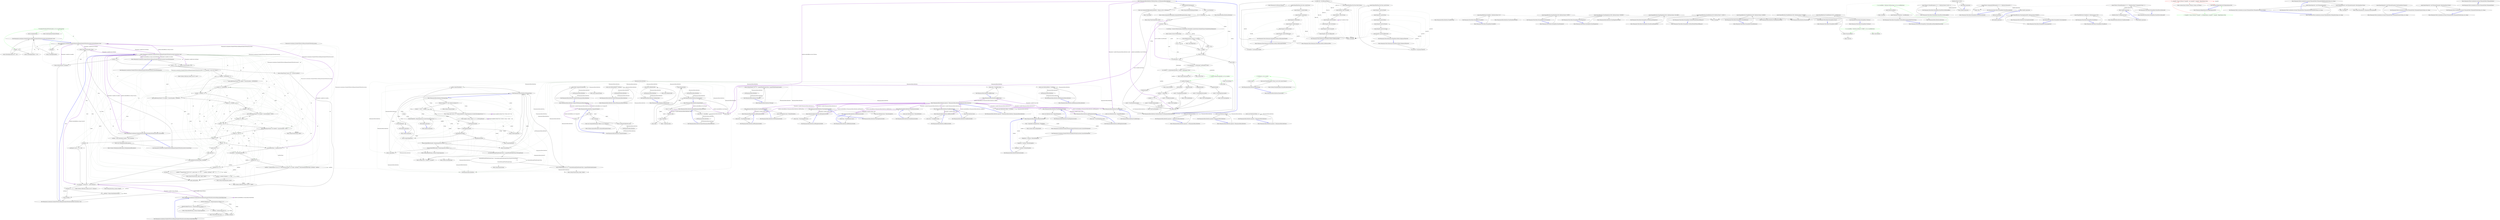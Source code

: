 digraph  {
d59 [cluster="Humanizer.Localisation.NumberToWords.AfrikaansNumberToWordsConverter.GetUnitValue(int, bool)", color=green, community=0, label="0: ExceptionNumbersToWords(number, out var exceptionString)", span="112-112"];
d48 [cluster="Humanizer.Localisation.NumberToWords.AfrikaansNumberToWordsConverter.GetUnitValue(int, bool)", label="Entry Humanizer.Localisation.NumberToWords.AfrikaansNumberToWordsConverter.GetUnitValue(int, bool)", span="108-108"];
d58 [cluster="Humanizer.Localisation.NumberToWords.AfrikaansNumberToWordsConverter.GetUnitValue(int, bool)", label=isOrdinal, span="110-110"];
d60 [cluster="Humanizer.Localisation.NumberToWords.AfrikaansNumberToWordsConverter.GetUnitValue(int, bool)", label="return exceptionString;", span="113-113"];
d61 [cluster="Humanizer.Localisation.NumberToWords.AfrikaansNumberToWordsConverter.GetUnitValue(int, bool)", label="number > 19", span="114-114"];
d66 [cluster="Unk.ExceptionNumbersToWords", label="Entry Unk.ExceptionNumbersToWords", span=""];
d6 [cluster="Humanizer.Localisation.NumberToWords.AfrikaansNumberToWordsConverter.Convert(int, bool)", label="Entry Humanizer.Localisation.NumberToWords.AfrikaansNumberToWordsConverter.Convert(int, bool)", span="38-38"];
d11 [cluster="Humanizer.Localisation.NumberToWords.AfrikaansNumberToWordsConverter.Convert(int, bool)", label="return GetUnitValue(0, isOrdinal);", span="41-41"];
d31 [cluster="Humanizer.Localisation.NumberToWords.AfrikaansNumberToWordsConverter.Convert(int, bool)", label="parts.Add(GetUnitValue(number, isOrdinal))", span="81-81"];
d35 [cluster="Humanizer.Localisation.NumberToWords.AfrikaansNumberToWordsConverter.Convert(int, bool)", label="lastPart = string.Format(''{0} en {1}'',GetUnitValue(number % 10, false), isOrdinal ? GetUnitValue(lastPartValue, isOrdinal) : lastPart)", span="88-88"];
d65 [cluster="Humanizer.Localisation.NumberToWords.AfrikaansNumberToWordsConverter.GetUnitValue(int, bool)", label="Exit Humanizer.Localisation.NumberToWords.AfrikaansNumberToWordsConverter.GetUnitValue(int, bool)", span="108-108"];
d62 [cluster="Humanizer.Localisation.NumberToWords.AfrikaansNumberToWordsConverter.GetUnitValue(int, bool)", label="return TensMap[number/10] + ''ste'';", span="115-115"];
d63 [cluster="Humanizer.Localisation.NumberToWords.AfrikaansNumberToWordsConverter.GetUnitValue(int, bool)", label="return UnitsMap[number] + ''de'';", span="117-117"];
d64 [cluster="Humanizer.Localisation.NumberToWords.AfrikaansNumberToWordsConverter.GetUnitValue(int, bool)", label="return UnitsMap[number];", span="120-120"];
d32 [cluster="Humanizer.Localisation.NumberToWords.AfrikaansNumberToWordsConverter.Convert(int, bool)", label="var lastPartValue = (number/10)*10", span="85-85"];
d3 [cluster="Humanizer.Localisation.NumberToWords.AfrikaansNumberToWordsConverter.Convert(long)", label="return Convert((int)number, false);", span="30-30"];
d0 [cluster="Humanizer.Localisation.NumberToWords.AfrikaansNumberToWordsConverter.Convert(long)", label="Entry Humanizer.Localisation.NumberToWords.AfrikaansNumberToWordsConverter.Convert(long)", span="24-24"];
d7 [cluster="Humanizer.Localisation.NumberToWords.AfrikaansNumberToWordsConverter.ConvertToOrdinal(int)", label="Entry Humanizer.Localisation.NumberToWords.AfrikaansNumberToWordsConverter.ConvertToOrdinal(int)", span="33-33"];
d8 [cluster="Humanizer.Localisation.NumberToWords.AfrikaansNumberToWordsConverter.ConvertToOrdinal(int)", label="return Convert(number, true);", span="35-35"];
d47 [cluster="Humanizer.Localisation.NumberToWords.AfrikaansNumberToWordsConverter.Convert(int, bool)", label="Exit Humanizer.Localisation.NumberToWords.AfrikaansNumberToWordsConverter.Convert(int, bool)", span="38-38"];
d10 [cluster="Humanizer.Localisation.NumberToWords.AfrikaansNumberToWordsConverter.Convert(int, bool)", label="number == 0", span="40-40"];
d12 [cluster="Humanizer.Localisation.NumberToWords.AfrikaansNumberToWordsConverter.Convert(int, bool)", label="number < 0", span="43-43"];
d13 [cluster="Humanizer.Localisation.NumberToWords.AfrikaansNumberToWordsConverter.Convert(int, bool)", label="return string.Format(''minus {0}'', Convert(-number));", span="44-44"];
d15 [cluster="Humanizer.Localisation.NumberToWords.AfrikaansNumberToWordsConverter.Convert(int, bool)", label="(number / 1000000000) > 0", span="48-48"];
d16 [cluster="Humanizer.Localisation.NumberToWords.AfrikaansNumberToWordsConverter.Convert(int, bool)", label="parts.Add(string.Format(''{0} miljard'', Convert(number / 1000000000)))", span="50-50"];
d17 [cluster="Humanizer.Localisation.NumberToWords.AfrikaansNumberToWordsConverter.Convert(int, bool)", label="number %= 1000000000", span="51-51"];
d18 [cluster="Humanizer.Localisation.NumberToWords.AfrikaansNumberToWordsConverter.Convert(int, bool)", label="(number / 1000000) > 0", span="54-54"];
d19 [cluster="Humanizer.Localisation.NumberToWords.AfrikaansNumberToWordsConverter.Convert(int, bool)", label="parts.Add(string.Format(''{0} miljoen'', Convert(number / 1000000)))", span="56-56"];
d20 [cluster="Humanizer.Localisation.NumberToWords.AfrikaansNumberToWordsConverter.Convert(int, bool)", label="number %= 1000000", span="57-57"];
d21 [cluster="Humanizer.Localisation.NumberToWords.AfrikaansNumberToWordsConverter.Convert(int, bool)", label="(number / 1000) > 0", span="60-60"];
d22 [cluster="Humanizer.Localisation.NumberToWords.AfrikaansNumberToWordsConverter.Convert(int, bool)", label="parts.Add(string.Format(''{0} duisend'', Convert(number / 1000)))", span="62-62"];
d23 [cluster="Humanizer.Localisation.NumberToWords.AfrikaansNumberToWordsConverter.Convert(int, bool)", label="number %= 1000", span="63-63"];
d24 [cluster="Humanizer.Localisation.NumberToWords.AfrikaansNumberToWordsConverter.Convert(int, bool)", label="(number / 100) > 0", span="66-66"];
d25 [cluster="Humanizer.Localisation.NumberToWords.AfrikaansNumberToWordsConverter.Convert(int, bool)", label="parts.Add(string.Format(''{0} honderd'', Convert(number / 100)))", span="68-68"];
d26 [cluster="Humanizer.Localisation.NumberToWords.AfrikaansNumberToWordsConverter.Convert(int, bool)", label="number %= 100", span="69-69"];
d27 [cluster="Humanizer.Localisation.NumberToWords.AfrikaansNumberToWordsConverter.Convert(int, bool)", label="number > 0", span="72-72"];
d28 [cluster="Humanizer.Localisation.NumberToWords.AfrikaansNumberToWordsConverter.Convert(int, bool)", label="number < 20", span="77-77"];
d33 [cluster="Humanizer.Localisation.NumberToWords.AfrikaansNumberToWordsConverter.Convert(int, bool)", label="var lastPart = TensMap[number/10]", span="86-86"];
d34 [cluster="Humanizer.Localisation.NumberToWords.AfrikaansNumberToWordsConverter.Convert(int, bool)", label="(number%10) > 0", span="87-87"];
d36 [cluster="Humanizer.Localisation.NumberToWords.AfrikaansNumberToWordsConverter.Convert(int, bool)", label="(number%10) == 0", span="89-89"];
d37 [cluster="Humanizer.Localisation.NumberToWords.AfrikaansNumberToWordsConverter.Convert(int, bool)", label="lastPart = string.Format(''{0}{1}{2}'', parts.Count > 0 ? ''en '' : '''', lastPart, isOrdinal ? ''ste'' : '''')", span="90-90"];
d38 [cluster="Humanizer.Localisation.NumberToWords.AfrikaansNumberToWordsConverter.Convert(int, bool)", label=isOrdinal, span="91-91"];
d41 [cluster="Humanizer.Localisation.NumberToWords.AfrikaansNumberToWordsConverter.Convert(int, bool)", label=isOrdinal, span="97-97"];
d44 [cluster="Humanizer.Localisation.NumberToWords.AfrikaansNumberToWordsConverter.Convert(int, bool)", label=isOrdinal, span="102-102"];
d43 [cluster="Humanizer.Localisation.NumberToWords.AfrikaansNumberToWordsConverter.Convert(int, bool)", label="var toWords = string.Join('' '', parts.ToArray())", span="100-100"];
d14 [cluster="Humanizer.Localisation.NumberToWords.AfrikaansNumberToWordsConverter.Convert(int, bool)", label="var parts = new List<string>()", span="46-46"];
d29 [cluster="Humanizer.Localisation.NumberToWords.AfrikaansNumberToWordsConverter.Convert(int, bool)", label="parts.Count > 0", span="79-79"];
d30 [cluster="Humanizer.Localisation.NumberToWords.AfrikaansNumberToWordsConverter.Convert(int, bool)", label="parts.Add(''en'')", span="80-80"];
d51 [cluster="System.Collections.Generic.List<T>.Add(T)", label="Entry System.Collections.Generic.List<T>.Add(T)", span="0-0"];
d40 [cluster="Humanizer.Localisation.NumberToWords.AfrikaansNumberToWordsConverter.Convert(int, bool)", label="parts.Add(lastPart)", span="94-94"];
d52 [cluster="string.Format(string, object, object)", label="Entry string.Format(string, object, object)", span="0-0"];
d78 [label="Humanizer.Localisation.NumberToWords.AfrikaansNumberToWordsConverter", span=""];
d1 [cluster="Humanizer.Localisation.NumberToWords.AfrikaansNumberToWordsConverter.Convert(long)", label="number > Int32.MaxValue|| number < Int32.MinValue", span="26-26"];
d4 [cluster="Humanizer.Localisation.NumberToWords.AfrikaansNumberToWordsConverter.Convert(long)", label="Exit Humanizer.Localisation.NumberToWords.AfrikaansNumberToWordsConverter.Convert(long)", span="24-24"];
d9 [cluster="Humanizer.Localisation.NumberToWords.AfrikaansNumberToWordsConverter.ConvertToOrdinal(int)", label="Exit Humanizer.Localisation.NumberToWords.AfrikaansNumberToWordsConverter.ConvertToOrdinal(int)", span="33-33"];
d46 [cluster="Humanizer.Localisation.NumberToWords.AfrikaansNumberToWordsConverter.Convert(int, bool)", label="return toWords;", span="105-105"];
d49 [cluster="string.Format(string, object)", label="Entry string.Format(string, object)", span="0-0"];
d39 [cluster="Humanizer.Localisation.NumberToWords.AfrikaansNumberToWordsConverter.Convert(int, bool)", label="lastPart = lastPart.TrimEnd('~') + ''ste''", span="92-92"];
d53 [cluster="string.Format(string, object, object, object)", label="Entry string.Format(string, object, object, object)", span="0-0"];
d42 [cluster="Humanizer.Localisation.NumberToWords.AfrikaansNumberToWordsConverter.Convert(int, bool)", label="parts[parts.Count - 1] += ''ste''", span="98-98"];
d45 [cluster="Humanizer.Localisation.NumberToWords.AfrikaansNumberToWordsConverter.Convert(int, bool)", label="toWords = RemoveOnePrefix(toWords)", span="103-103"];
d57 [cluster="Humanizer.Localisation.NumberToWords.AfrikaansNumberToWordsConverter.RemoveOnePrefix(string)", label="Entry Humanizer.Localisation.NumberToWords.AfrikaansNumberToWordsConverter.RemoveOnePrefix(string)", span="123-123"];
d55 [cluster="System.Collections.Generic.List<T>.ToArray()", label="Entry System.Collections.Generic.List<T>.ToArray()", span="0-0"];
d56 [cluster="string.Join(string, params string[])", label="Entry string.Join(string, params string[])", span="0-0"];
d50 [cluster="System.Collections.Generic.List<T>.List()", label="Entry System.Collections.Generic.List<T>.List()", span="0-0"];
d2 [cluster="Humanizer.Localisation.NumberToWords.AfrikaansNumberToWordsConverter.Convert(long)", label="throw new NotImplementedException();", span="28-28"];
d54 [cluster="string.TrimEnd(params char[])", label="Entry string.TrimEnd(params char[])", span="0-0"];
d71 [cluster="Humanizer.Localisation.NumberToWords.AfrikaansNumberToWordsConverter.RemoveOnePrefix(string)", label="Exit Humanizer.Localisation.NumberToWords.AfrikaansNumberToWordsConverter.RemoveOnePrefix(string)", span="123-123"];
d67 [cluster="Humanizer.Localisation.NumberToWords.AfrikaansNumberToWordsConverter.RemoveOnePrefix(string)", label="toWords.IndexOf(''een'', StringComparison.Ordinal) == 0", span="126-126"];
d68 [cluster="Humanizer.Localisation.NumberToWords.AfrikaansNumberToWordsConverter.RemoveOnePrefix(string)", label="toWords.IndexOf(''een en'', StringComparison.Ordinal) != 0", span="127-127"];
d69 [cluster="Humanizer.Localisation.NumberToWords.AfrikaansNumberToWordsConverter.RemoveOnePrefix(string)", label="toWords = toWords.Remove(0, 4)", span="128-128"];
d70 [cluster="Humanizer.Localisation.NumberToWords.AfrikaansNumberToWordsConverter.RemoveOnePrefix(string)", label="return toWords;", span="130-130"];
d5 [cluster="System.NotImplementedException.NotImplementedException()", label="Entry System.NotImplementedException.NotImplementedException()", span="0-0"];
d72 [cluster="string.IndexOf(string, System.StringComparison)", label="Entry string.IndexOf(string, System.StringComparison)", span="0-0"];
d73 [cluster="string.Remove(int, int)", label="Entry string.Remove(int, int)", span="0-0"];
m0_118 [cluster="Humanizer.Bytes.ByteSize.operator ++(Humanizer.Bytes.ByteSize)", file="ByteSize.cs", label="Entry Humanizer.Bytes.ByteSize.operator ++(Humanizer.Bytes.ByteSize)", span="274-274"];
m0_119 [cluster="Humanizer.Bytes.ByteSize.operator ++(Humanizer.Bytes.ByteSize)", file="ByteSize.cs", label="return new ByteSize(b.Bytes + 1);", span="276-276"];
m0_120 [cluster="Humanizer.Bytes.ByteSize.operator ++(Humanizer.Bytes.ByteSize)", file="ByteSize.cs", label="Exit Humanizer.Bytes.ByteSize.operator ++(Humanizer.Bytes.ByteSize)", span="274-274"];
m0_63 [cluster="Humanizer.Bytes.ByteSize.Equals(object)", file="ByteSize.cs", label="Entry Humanizer.Bytes.ByteSize.Equals(object)", span="189-189"];
m0_65 [cluster="Humanizer.Bytes.ByteSize.Equals(object)", file="ByteSize.cs", label="return false;", span="192-192"];
m0_64 [cluster="Humanizer.Bytes.ByteSize.Equals(object)", file="ByteSize.cs", label="value == null", span="191-191"];
m0_67 [cluster="Humanizer.Bytes.ByteSize.Equals(object)", file="ByteSize.cs", label="value is ByteSize", span="195-195"];
m0_68 [cluster="Humanizer.Bytes.ByteSize.Equals(object)", file="ByteSize.cs", label="other = (ByteSize)value", span="196-196"];
m0_66 [cluster="Humanizer.Bytes.ByteSize.Equals(object)", file="ByteSize.cs", label="ByteSize other", span="194-194"];
m0_70 [cluster="Humanizer.Bytes.ByteSize.Equals(object)", file="ByteSize.cs", label="return Equals(other);", span="200-200"];
m0_69 [cluster="Humanizer.Bytes.ByteSize.Equals(object)", file="ByteSize.cs", label="return false;", span="198-198"];
m0_71 [cluster="Humanizer.Bytes.ByteSize.Equals(object)", file="ByteSize.cs", label="Exit Humanizer.Bytes.ByteSize.Equals(object)", span="189-189"];
m0_190 [cluster="string.Trim()", file="ByteSize.cs", label="Entry string.Trim()", span="0-0"];
m0_94 [cluster="Humanizer.Bytes.ByteSize.AddBits(long)", file="ByteSize.cs", label="Entry Humanizer.Bytes.ByteSize.AddBits(long)", span="234-234"];
m0_95 [cluster="Humanizer.Bytes.ByteSize.AddBits(long)", file="ByteSize.cs", label="return this + FromBits(value);", span="236-236"];
m0_96 [cluster="Humanizer.Bytes.ByteSize.AddBits(long)", file="ByteSize.cs", label="Exit Humanizer.Bytes.ByteSize.AddBits(long)", span="234-234"];
m0_52 [cluster="string.Contains(string)", file="ByteSize.cs", label="Entry string.Contains(string)", span="0-0"];
m0_9 [cluster="Humanizer.Bytes.ByteSize.FromBits(long)", file="ByteSize.cs", label="Entry Humanizer.Bytes.ByteSize.FromBits(long)", span="115-115"];
m0_10 [cluster="Humanizer.Bytes.ByteSize.FromBits(long)", file="ByteSize.cs", label="return new ByteSize(value / (double)BitsInByte);", span="117-117"];
m0_11 [cluster="Humanizer.Bytes.ByteSize.FromBits(long)", file="ByteSize.cs", label="Exit Humanizer.Bytes.ByteSize.FromBits(long)", span="115-115"];
m0_0 [cluster="Humanizer.Bytes.ByteSize.ByteSize(double)", file="ByteSize.cs", label="Entry Humanizer.Bytes.ByteSize.ByteSize(double)", span="102-102"];
m0_1 [cluster="Humanizer.Bytes.ByteSize.ByteSize(double)", file="ByteSize.cs", label="Bits = (long)Math.Ceiling(byteSize * BitsInByte)", span="106-106"];
m0_182 [cluster="string.IsNullOrWhiteSpace(string)", file="ByteSize.cs", label="Entry string.IsNullOrWhiteSpace(string)", span="0-0"];
m0_183 [cluster="System.ArgumentNullException.ArgumentNullException(string, string)", file="ByteSize.cs", label="Entry System.ArgumentNullException.ArgumentNullException(string, string)", span="0-0"];
m0_27 [cluster="Humanizer.Bytes.ByteSize.ToString()", file="ByteSize.cs", label="Entry Humanizer.Bytes.ByteSize.ToString()", span="151-151"];
m0_28 [cluster="Humanizer.Bytes.ByteSize.ToString()", file="ByteSize.cs", label="return string.Format(''{0} {1}'', LargestWholeNumberValue, LargestWholeNumberSymbol);", span="153-153"];
m0_29 [cluster="Humanizer.Bytes.ByteSize.ToString()", file="ByteSize.cs", label="Exit Humanizer.Bytes.ByteSize.ToString()", span="151-151"];
m0_97 [cluster="Humanizer.Bytes.ByteSize.AddBytes(double)", file="ByteSize.cs", label="Entry Humanizer.Bytes.ByteSize.AddBytes(double)", span="239-239"];
m0_98 [cluster="Humanizer.Bytes.ByteSize.AddBytes(double)", file="ByteSize.cs", label="return this + FromBytes(value);", span="241-241"];
m0_99 [cluster="Humanizer.Bytes.ByteSize.AddBytes(double)", file="ByteSize.cs", label="Exit Humanizer.Bytes.ByteSize.AddBytes(double)", span="239-239"];
m0_188 [cluster="char.IsDigit(char)", file="ByteSize.cs", label="Entry char.IsDigit(char)", span="0-0"];
m0_103 [cluster="Humanizer.Bytes.ByteSize.AddMegabytes(double)", file="ByteSize.cs", label="Entry Humanizer.Bytes.ByteSize.AddMegabytes(double)", span="249-249"];
m0_104 [cluster="Humanizer.Bytes.ByteSize.AddMegabytes(double)", file="ByteSize.cs", label="return this + FromMegabytes(value);", span="251-251"];
m0_105 [cluster="Humanizer.Bytes.ByteSize.AddMegabytes(double)", file="ByteSize.cs", label="Exit Humanizer.Bytes.ByteSize.AddMegabytes(double)", span="249-249"];
m0_91 [cluster="Humanizer.Bytes.ByteSize.Add(Humanizer.Bytes.ByteSize)", file="ByteSize.cs", label="Entry Humanizer.Bytes.ByteSize.Add(Humanizer.Bytes.ByteSize)", span="229-229"];
m0_92 [cluster="Humanizer.Bytes.ByteSize.Add(Humanizer.Bytes.ByteSize)", file="ByteSize.cs", label="return new ByteSize(Bytes + bs.Bytes);", span="231-231"];
m0_93 [cluster="Humanizer.Bytes.ByteSize.Add(Humanizer.Bytes.ByteSize)", file="ByteSize.cs", label="Exit Humanizer.Bytes.ByteSize.Add(Humanizer.Bytes.ByteSize)", span="229-229"];
m0_2 [cluster="Humanizer.Localisation.NumberToWords.INumberToWordsConverter.ConvertToOrdinal(int)", file="ByteSize.cs", label="Entry Humanizer.Localisation.NumberToWords.INumberToWordsConverter.ConvertToOrdinal(int)", span="19-19"];
m0_3 [cluster="Humanizer.Localisation.NumberToWords.INumberToWordsConverter.ConvertToOrdinal(int)", file="ByteSize.cs", label="Exit Humanizer.Localisation.NumberToWords.INumberToWordsConverter.ConvertToOrdinal(int)", span="19-19"];
m0_4 [cluster="Humanizer.Bytes.ByteSize.ByteSize(double)", file="ByteSize.cs", label="Megabytes = byteSize / BytesInMegabyte", span="110-110"];
m0_5 [cluster="Humanizer.Bytes.ByteSize.ByteSize(double)", file="ByteSize.cs", label="Gigabytes = byteSize / BytesInGigabyte", span="111-111"];
m0_6 [cluster="Humanizer.Bytes.ByteSize.ByteSize(double)", file="ByteSize.cs", label="Terabytes = byteSize / BytesInTerabyte", span="112-112"];
m0_7 [cluster="Humanizer.Bytes.ByteSize.ByteSize(double)", file="ByteSize.cs", label="Exit Humanizer.Bytes.ByteSize.ByteSize(double)", span="102-102"];
m0_56 [cluster="string.Equals(string)", file="ByteSize.cs", label="Entry string.Equals(string)", span="0-0"];
m0_191 [cluster="Unk.TryParse", file="ByteSize.cs", label="Entry Unk.TryParse", span=""];
m0_145 [cluster="Humanizer.Bytes.ByteSize.TryParse(string, out Humanizer.Bytes.ByteSize)", file="ByteSize.cs", label="Entry Humanizer.Bytes.ByteSize.TryParse(string, out Humanizer.Bytes.ByteSize)", span="319-319"];
m0_163 [cluster="Humanizer.Bytes.ByteSize.TryParse(string, out Humanizer.Bytes.ByteSize)", color=green, community=0, file="ByteSize.cs", label="0: !double.TryParse(numberPart, out var number)", span="355-355"];
m0_161 [cluster="Humanizer.Bytes.ByteSize.TryParse(string, out Humanizer.Bytes.ByteSize)", file="ByteSize.cs", label="var numberPart = s.Substring(0, lastNumber).Trim()", span="351-351"];
m0_162 [cluster="Humanizer.Bytes.ByteSize.TryParse(string, out Humanizer.Bytes.ByteSize)", file="ByteSize.cs", label="var sizePart = s.Substring(lastNumber, s.Length - lastNumber).Trim()", span="352-352"];
m0_164 [cluster="Humanizer.Bytes.ByteSize.TryParse(string, out Humanizer.Bytes.ByteSize)", file="ByteSize.cs", label="return false;", span="356-356"];
m0_165 [cluster="Humanizer.Bytes.ByteSize.TryParse(string, out Humanizer.Bytes.ByteSize)", file="ByteSize.cs", label="sizePart.ToUpper()", span="359-359"];
m0_149 [cluster="Humanizer.Bytes.ByteSize.TryParse(string, out Humanizer.Bytes.ByteSize)", file="ByteSize.cs", label="s = s.TrimStart()", span="329-329"];
m0_160 [cluster="Humanizer.Bytes.ByteSize.TryParse(string, out Humanizer.Bytes.ByteSize)", file="ByteSize.cs", label="var lastNumber = num", span="348-348"];
m0_167 [cluster="Humanizer.Bytes.ByteSize.TryParse(string, out Humanizer.Bytes.ByteSize)", file="ByteSize.cs", label="sizePart == BitSymbol", span="362-362"];
m0_166 [cluster="Humanizer.Bytes.ByteSize.TryParse(string, out Humanizer.Bytes.ByteSize)", file="ByteSize.cs", label=ByteSymbol, span="361-361"];
m0_172 [cluster="Humanizer.Bytes.ByteSize.TryParse(string, out Humanizer.Bytes.ByteSize)", file="ByteSize.cs", label=KilobyteSymbol, span="375-375"];
m0_174 [cluster="Humanizer.Bytes.ByteSize.TryParse(string, out Humanizer.Bytes.ByteSize)", file="ByteSize.cs", label=MegabyteSymbol, span="379-379"];
m0_176 [cluster="Humanizer.Bytes.ByteSize.TryParse(string, out Humanizer.Bytes.ByteSize)", file="ByteSize.cs", label=GigabyteSymbol, span="383-383"];
m0_178 [cluster="Humanizer.Bytes.ByteSize.TryParse(string, out Humanizer.Bytes.ByteSize)", file="ByteSize.cs", label=TerabyteSymbol, span="387-387"];
m0_148 [cluster="Humanizer.Bytes.ByteSize.TryParse(string, out Humanizer.Bytes.ByteSize)", file="ByteSize.cs", label="result = new ByteSize()", span="326-326"];
m0_150 [cluster="Humanizer.Bytes.ByteSize.TryParse(string, out Humanizer.Bytes.ByteSize)", file="ByteSize.cs", label="int num", span="331-331"];
m0_154 [cluster="Humanizer.Bytes.ByteSize.TryParse(string, out Humanizer.Bytes.ByteSize)", file="ByteSize.cs", label="num < s.Length", span="338-338"];
m0_155 [cluster="Humanizer.Bytes.ByteSize.TryParse(string, out Humanizer.Bytes.ByteSize)", file="ByteSize.cs", label="!(char.IsDigit(s[num]) || s[num] == decSep)", span="339-339"];
m0_158 [cluster="Humanizer.Bytes.ByteSize.TryParse(string, out Humanizer.Bytes.ByteSize)", file="ByteSize.cs", label="found == false", span="345-345"];
m0_153 [cluster="Humanizer.Bytes.ByteSize.TryParse(string, out Humanizer.Bytes.ByteSize)", file="ByteSize.cs", label="num = 0", span="338-338"];
m0_157 [cluster="Humanizer.Bytes.ByteSize.TryParse(string, out Humanizer.Bytes.ByteSize)", file="ByteSize.cs", label="num++", span="338-338"];
m0_168 [cluster="Humanizer.Bytes.ByteSize.TryParse(string, out Humanizer.Bytes.ByteSize)", file="ByteSize.cs", label="number % 1 != 0", span="364-364"];
m0_171 [cluster="Humanizer.Bytes.ByteSize.TryParse(string, out Humanizer.Bytes.ByteSize)", file="ByteSize.cs", label="result = FromBytes(number)", span="371-371"];
m0_147 [cluster="Humanizer.Bytes.ByteSize.TryParse(string, out Humanizer.Bytes.ByteSize)", file="ByteSize.cs", label="throw new ArgumentNullException(nameof(s), ''String is null or whitespace'');", span="323-323"];
m0_159 [cluster="Humanizer.Bytes.ByteSize.TryParse(string, out Humanizer.Bytes.ByteSize)", file="ByteSize.cs", label="return false;", span="346-346"];
m0_169 [cluster="Humanizer.Bytes.ByteSize.TryParse(string, out Humanizer.Bytes.ByteSize)", file="ByteSize.cs", label="return false;", span="365-365"];
m0_179 [cluster="Humanizer.Bytes.ByteSize.TryParse(string, out Humanizer.Bytes.ByteSize)", file="ByteSize.cs", label="result = FromTerabytes(number)", span="388-388"];
m0_180 [cluster="Humanizer.Bytes.ByteSize.TryParse(string, out Humanizer.Bytes.ByteSize)", file="ByteSize.cs", label="return true;", span="392-392"];
m0_173 [cluster="Humanizer.Bytes.ByteSize.TryParse(string, out Humanizer.Bytes.ByteSize)", file="ByteSize.cs", label="result = FromKilobytes(number)", span="376-376"];
m0_175 [cluster="Humanizer.Bytes.ByteSize.TryParse(string, out Humanizer.Bytes.ByteSize)", file="ByteSize.cs", label="result = FromMegabytes(number)", span="380-380"];
m0_177 [cluster="Humanizer.Bytes.ByteSize.TryParse(string, out Humanizer.Bytes.ByteSize)", file="ByteSize.cs", label="result = FromGigabytes(number)", span="384-384"];
m0_146 [cluster="Humanizer.Bytes.ByteSize.TryParse(string, out Humanizer.Bytes.ByteSize)", file="ByteSize.cs", label="string.IsNullOrWhiteSpace(s)", span="322-322"];
m0_151 [cluster="Humanizer.Bytes.ByteSize.TryParse(string, out Humanizer.Bytes.ByteSize)", file="ByteSize.cs", label="var found = false", span="332-332"];
m0_152 [cluster="Humanizer.Bytes.ByteSize.TryParse(string, out Humanizer.Bytes.ByteSize)", file="ByteSize.cs", label="var decSep = Convert.ToChar(System.Globalization.CultureInfo.CurrentCulture.NumberFormat.NumberDecimalSeparator)", span="335-335"];
m0_156 [cluster="Humanizer.Bytes.ByteSize.TryParse(string, out Humanizer.Bytes.ByteSize)", file="ByteSize.cs", label="found = true", span="341-341"];
m0_170 [cluster="Humanizer.Bytes.ByteSize.TryParse(string, out Humanizer.Bytes.ByteSize)", file="ByteSize.cs", label="result = FromBits((long)number)", span="367-367"];
m0_181 [cluster="Humanizer.Bytes.ByteSize.TryParse(string, out Humanizer.Bytes.ByteSize)", file="ByteSize.cs", label="Exit Humanizer.Bytes.ByteSize.TryParse(string, out Humanizer.Bytes.ByteSize)", span="319-319"];
m0_12 [cluster="Humanizer.Bytes.ByteSize.FromBytes(double)", file="ByteSize.cs", label="Entry Humanizer.Bytes.ByteSize.FromBytes(double)", span="120-120"];
m0_13 [cluster="Humanizer.Bytes.ByteSize.FromBytes(double)", file="ByteSize.cs", label="return new ByteSize(value);", span="122-122"];
m0_14 [cluster="Humanizer.Bytes.ByteSize.FromBytes(double)", file="ByteSize.cs", label="Exit Humanizer.Bytes.ByteSize.FromBytes(double)", span="120-120"];
m0_18 [cluster="Humanizer.Bytes.ByteSize.FromMegabytes(double)", file="ByteSize.cs", label="Entry Humanizer.Bytes.ByteSize.FromMegabytes(double)", span="130-130"];
m0_19 [cluster="Humanizer.Bytes.ByteSize.FromMegabytes(double)", file="ByteSize.cs", label="return new ByteSize(value * BytesInMegabyte);", span="132-132"];
m0_20 [cluster="Humanizer.Bytes.ByteSize.FromMegabytes(double)", file="ByteSize.cs", label="Exit Humanizer.Bytes.ByteSize.FromMegabytes(double)", span="130-130"];
m0_72 [cluster="Humanizer.Bytes.ByteSize.Equals(Humanizer.Bytes.ByteSize)", file="ByteSize.cs", label="Entry Humanizer.Bytes.ByteSize.Equals(Humanizer.Bytes.ByteSize)", span="203-203"];
m0_73 [cluster="Humanizer.Bytes.ByteSize.Equals(Humanizer.Bytes.ByteSize)", file="ByteSize.cs", label="return Bits == value.Bits;", span="205-205"];
m0_74 [cluster="Humanizer.Bytes.ByteSize.Equals(Humanizer.Bytes.ByteSize)", file="ByteSize.cs", label="Exit Humanizer.Bytes.ByteSize.Equals(Humanizer.Bytes.ByteSize)", span="203-203"];
m0_31 [cluster="Humanizer.Bytes.ByteSize.ToString(string)", file="ByteSize.cs", label="Entry Humanizer.Bytes.ByteSize.ToString(string)", span="156-156"];
m0_37 [cluster="Humanizer.Bytes.ByteSize.ToString(string)", file="ByteSize.cs", label="return output(Terabytes);", span="165-165"];
m0_39 [cluster="Humanizer.Bytes.ByteSize.ToString(string)", file="ByteSize.cs", label="return output(Gigabytes);", span="167-167"];
m0_41 [cluster="Humanizer.Bytes.ByteSize.ToString(string)", file="ByteSize.cs", label="return output(Megabytes);", span="169-169"];
m0_43 [cluster="Humanizer.Bytes.ByteSize.ToString(string)", file="ByteSize.cs", label="return output(Kilobytes);", span="171-171"];
m0_45 [cluster="Humanizer.Bytes.ByteSize.ToString(string)", file="ByteSize.cs", label="return output(Bytes);", span="175-175"];
m0_47 [cluster="Humanizer.Bytes.ByteSize.ToString(string)", file="ByteSize.cs", label="return output(Bits);", span="178-178"];
m0_48 [cluster="Humanizer.Bytes.ByteSize.ToString(string)", file="ByteSize.cs", label="var formattedLargeWholeNumberValue = LargestWholeNumberValue.ToString(format)", span="180-180"];
m0_50 [cluster="Humanizer.Bytes.ByteSize.ToString(string)", file="ByteSize.cs", label="return string.Format(''{0} {1}'', formattedLargeWholeNumberValue, LargestWholeNumberSymbol);", span="186-186"];
m0_35 [cluster="Humanizer.Bytes.ByteSize.ToString(string)", file="ByteSize.cs", label="Func<double, string> output = n => n.ToString(format)", span="162-162"];
m0_36 [cluster="Humanizer.Bytes.ByteSize.ToString(string)", file="ByteSize.cs", label="has(TerabyteSymbol)", span="164-164"];
m0_38 [cluster="Humanizer.Bytes.ByteSize.ToString(string)", file="ByteSize.cs", label="has(GigabyteSymbol)", span="166-166"];
m0_40 [cluster="Humanizer.Bytes.ByteSize.ToString(string)", file="ByteSize.cs", label="has(MegabyteSymbol)", span="168-168"];
m0_42 [cluster="Humanizer.Bytes.ByteSize.ToString(string)", file="ByteSize.cs", label="has(KilobyteSymbol)", span="170-170"];
m0_44 [cluster="Humanizer.Bytes.ByteSize.ToString(string)", file="ByteSize.cs", label="format.IndexOf(ByteSymbol, StringComparison.Ordinal) != -1", span="174-174"];
m0_46 [cluster="Humanizer.Bytes.ByteSize.ToString(string)", file="ByteSize.cs", label="format.IndexOf(BitSymbol, StringComparison.Ordinal) != -1", span="177-177"];
m0_33 [cluster="Humanizer.Bytes.ByteSize.ToString(string)", file="ByteSize.cs", label="format = ''0.## '' + format", span="159-159"];
m0_49 [cluster="Humanizer.Bytes.ByteSize.ToString(string)", file="ByteSize.cs", label="formattedLargeWholeNumberValue = formattedLargeWholeNumberValue.Equals(string.Empty)\r\n                                              ? ''0''\r\n                                              : formattedLargeWholeNumberValue", span="182-184"];
m0_34 [cluster="Humanizer.Bytes.ByteSize.ToString(string)", file="ByteSize.cs", label="Func<string, bool> has = s => format.IndexOf(s, StringComparison.CurrentCultureIgnoreCase) != -1", span="161-161"];
m0_32 [cluster="Humanizer.Bytes.ByteSize.ToString(string)", file="ByteSize.cs", label="!format.Contains(''#'') && !format.Contains(''0'')", span="158-158"];
m0_51 [cluster="Humanizer.Bytes.ByteSize.ToString(string)", file="ByteSize.cs", label="Exit Humanizer.Bytes.ByteSize.ToString(string)", span="156-156"];
m0_112 [cluster="Humanizer.Bytes.ByteSize.Subtract(Humanizer.Bytes.ByteSize)", file="ByteSize.cs", label="Entry Humanizer.Bytes.ByteSize.Subtract(Humanizer.Bytes.ByteSize)", span="264-264"];
m0_113 [cluster="Humanizer.Bytes.ByteSize.Subtract(Humanizer.Bytes.ByteSize)", file="ByteSize.cs", label="return new ByteSize(Bytes - bs.Bytes);", span="266-266"];
m0_114 [cluster="Humanizer.Bytes.ByteSize.Subtract(Humanizer.Bytes.ByteSize)", file="ByteSize.cs", label="Exit Humanizer.Bytes.ByteSize.Subtract(Humanizer.Bytes.ByteSize)", span="264-264"];
m0_121 [cluster="Humanizer.Bytes.ByteSize.operator -(Humanizer.Bytes.ByteSize)", file="ByteSize.cs", label="Entry Humanizer.Bytes.ByteSize.operator -(Humanizer.Bytes.ByteSize)", span="279-279"];
m0_122 [cluster="Humanizer.Bytes.ByteSize.operator -(Humanizer.Bytes.ByteSize)", file="ByteSize.cs", label="return new ByteSize(-b.Bytes);", span="281-281"];
m0_123 [cluster="Humanizer.Bytes.ByteSize.operator -(Humanizer.Bytes.ByteSize)", file="ByteSize.cs", label="Exit Humanizer.Bytes.ByteSize.operator -(Humanizer.Bytes.ByteSize)", span="279-279"];
m0_197 [cluster="Unk.FromTerabytes", file="ByteSize.cs", label="Entry Unk.FromTerabytes", span=""];
m0_186 [cluster="string.TrimStart(params char[])", file="ByteSize.cs", label="Entry string.TrimStart(params char[])", span="0-0"];
m0_53 [cluster="System.Func<T, TResult>.Invoke(T)", file="ByteSize.cs", label="Entry System.Func<T, TResult>.Invoke(T)", span="0-0"];
m0_86 [cluster="System.ArgumentException.ArgumentException(string)", file="ByteSize.cs", label="Entry System.ArgumentException.ArgumentException(string)", span="0-0"];
m0_198 [cluster="Humanizer.Bytes.ByteSize.Parse(string)", file="ByteSize.cs", label="Entry Humanizer.Bytes.ByteSize.Parse(string)", span="395-395"];
m0_199 [cluster="Humanizer.Bytes.ByteSize.Parse(string)", color=green, community=0, file="ByteSize.cs", label="0: TryParse(s, out var result)", span="397-397"];
m0_200 [cluster="Humanizer.Bytes.ByteSize.Parse(string)", file="ByteSize.cs", label="return result;", span="398-398"];
m0_201 [cluster="Humanizer.Bytes.ByteSize.Parse(string)", file="ByteSize.cs", label="throw new FormatException(''Value is not in the correct format'');", span="400-400"];
m0_202 [cluster="Humanizer.Bytes.ByteSize.Parse(string)", file="ByteSize.cs", label="Exit Humanizer.Bytes.ByteSize.Parse(string)", span="395-395"];
m0_106 [cluster="Humanizer.Bytes.ByteSize.AddGigabytes(double)", file="ByteSize.cs", label="Entry Humanizer.Bytes.ByteSize.AddGigabytes(double)", span="254-254"];
m0_107 [cluster="Humanizer.Bytes.ByteSize.AddGigabytes(double)", file="ByteSize.cs", label="return this + FromGigabytes(value);", span="256-256"];
m0_108 [cluster="Humanizer.Bytes.ByteSize.AddGigabytes(double)", file="ByteSize.cs", label="Exit Humanizer.Bytes.ByteSize.AddGigabytes(double)", span="254-254"];
m0_184 [cluster="Unk.nameof", file="ByteSize.cs", label="Entry Unk.nameof", span=""];
m0_192 [cluster="string.ToUpper()", file="ByteSize.cs", label="Entry string.ToUpper()", span="0-0"];
m0_193 [cluster="Unk.FromBytes", file="ByteSize.cs", label="Entry Unk.FromBytes", span=""];
m0_189 [cluster="string.Substring(int, int)", file="ByteSize.cs", label="Entry string.Substring(int, int)", span="0-0"];
m0_187 [cluster="System.Convert.ToChar(string)", file="ByteSize.cs", label="Entry System.Convert.ToChar(string)", span="0-0"];
m0_87 [cluster="Humanizer.Bytes.ByteSize.CompareTo(Humanizer.Bytes.ByteSize)", file="ByteSize.cs", label="Entry Humanizer.Bytes.ByteSize.CompareTo(Humanizer.Bytes.ByteSize)", span="224-224"];
m0_88 [cluster="Humanizer.Bytes.ByteSize.CompareTo(Humanizer.Bytes.ByteSize)", file="ByteSize.cs", label="return Bits.CompareTo(other.Bits);", span="226-226"];
m0_89 [cluster="Humanizer.Bytes.ByteSize.CompareTo(Humanizer.Bytes.ByteSize)", file="ByteSize.cs", label="Exit Humanizer.Bytes.ByteSize.CompareTo(Humanizer.Bytes.ByteSize)", span="224-224"];
m0_78 [cluster="long.GetHashCode()", file="ByteSize.cs", label="Entry long.GetHashCode()", span="0-0"];
m0_79 [cluster="Humanizer.Bytes.ByteSize.CompareTo(object)", file="ByteSize.cs", label="Entry Humanizer.Bytes.ByteSize.CompareTo(object)", span="213-213"];
m0_84 [cluster="Humanizer.Bytes.ByteSize.CompareTo(object)", file="ByteSize.cs", label="return CompareTo((ByteSize) obj);", span="221-221"];
m0_82 [cluster="Humanizer.Bytes.ByteSize.CompareTo(object)", file="ByteSize.cs", label="!(obj is ByteSize)", span="218-218"];
m0_80 [cluster="Humanizer.Bytes.ByteSize.CompareTo(object)", file="ByteSize.cs", label="obj == null", span="215-215"];
m0_81 [cluster="Humanizer.Bytes.ByteSize.CompareTo(object)", file="ByteSize.cs", label="return 1;", span="216-216"];
m0_83 [cluster="Humanizer.Bytes.ByteSize.CompareTo(object)", file="ByteSize.cs", label="throw new ArgumentException(''Object is not a ByteSize'');", span="219-219"];
m0_85 [cluster="Humanizer.Bytes.ByteSize.CompareTo(object)", file="ByteSize.cs", label="Exit Humanizer.Bytes.ByteSize.CompareTo(object)", span="213-213"];
m0_194 [cluster="Unk.FromKilobytes", file="ByteSize.cs", label="Entry Unk.FromKilobytes", span=""];
m0_24 [cluster="Humanizer.Bytes.ByteSize.FromTerabytes(double)", file="ByteSize.cs", label="Entry Humanizer.Bytes.ByteSize.FromTerabytes(double)", span="140-140"];
m0_25 [cluster="Humanizer.Bytes.ByteSize.FromTerabytes(double)", file="ByteSize.cs", label="return new ByteSize(value * BytesInTerabyte);", span="142-142"];
m0_26 [cluster="Humanizer.Bytes.ByteSize.FromTerabytes(double)", file="ByteSize.cs", label="Exit Humanizer.Bytes.ByteSize.FromTerabytes(double)", span="140-140"];
m0_196 [cluster="Unk.FromGigabytes", file="ByteSize.cs", label="Entry Unk.FromGigabytes", span=""];
m0_203 [cluster="System.FormatException.FormatException(string)", file="ByteSize.cs", label="Entry System.FormatException.FormatException(string)", span="0-0"];
m0_21 [cluster="Humanizer.Bytes.ByteSize.FromGigabytes(double)", file="ByteSize.cs", label="Entry Humanizer.Bytes.ByteSize.FromGigabytes(double)", span="135-135"];
m0_22 [cluster="Humanizer.Bytes.ByteSize.FromGigabytes(double)", file="ByteSize.cs", label="return new ByteSize(value * BytesInGigabyte);", span="137-137"];
m0_23 [cluster="Humanizer.Bytes.ByteSize.FromGigabytes(double)", file="ByteSize.cs", label="Exit Humanizer.Bytes.ByteSize.FromGigabytes(double)", span="135-135"];
m0_15 [cluster="Humanizer.Bytes.ByteSize.FromKilobytes(double)", file="ByteSize.cs", label="Entry Humanizer.Bytes.ByteSize.FromKilobytes(double)", span="125-125"];
m0_16 [cluster="Humanizer.Bytes.ByteSize.FromKilobytes(double)", file="ByteSize.cs", label="return new ByteSize(value * BytesInKilobyte);", span="127-127"];
m0_17 [cluster="Humanizer.Bytes.ByteSize.FromKilobytes(double)", file="ByteSize.cs", label="Exit Humanizer.Bytes.ByteSize.FromKilobytes(double)", span="125-125"];
m0_57 [cluster="lambda expression", file="ByteSize.cs", label="Entry lambda expression", span="161-161"];
m0_61 [cluster="lambda expression", file="ByteSize.cs", label="n.ToString(format)", span="162-162"];
m0_58 [cluster="lambda expression", file="ByteSize.cs", label="format.IndexOf(s, StringComparison.CurrentCultureIgnoreCase) != -1", span="161-161"];
m0_60 [cluster="lambda expression", file="ByteSize.cs", label="Entry lambda expression", span="162-162"];
m0_62 [cluster="lambda expression", file="ByteSize.cs", label="Exit lambda expression", span="162-162"];
m0_59 [cluster="lambda expression", file="ByteSize.cs", label="Exit lambda expression", span="161-161"];
m0_109 [cluster="Humanizer.Bytes.ByteSize.AddTerabytes(double)", file="ByteSize.cs", label="Entry Humanizer.Bytes.ByteSize.AddTerabytes(double)", span="259-259"];
m0_110 [cluster="Humanizer.Bytes.ByteSize.AddTerabytes(double)", file="ByteSize.cs", label="return this + FromTerabytes(value);", span="261-261"];
m0_111 [cluster="Humanizer.Bytes.ByteSize.AddTerabytes(double)", file="ByteSize.cs", label="Exit Humanizer.Bytes.ByteSize.AddTerabytes(double)", span="259-259"];
m0_54 [cluster="string.IndexOf(string, System.StringComparison)", file="ByteSize.cs", label="Entry string.IndexOf(string, System.StringComparison)", span="0-0"];
m0_75 [cluster="Humanizer.Bytes.ByteSize.GetHashCode()", file="ByteSize.cs", label="Entry Humanizer.Bytes.ByteSize.GetHashCode()", span="208-208"];
m0_76 [cluster="Humanizer.Bytes.ByteSize.GetHashCode()", file="ByteSize.cs", label="return Bits.GetHashCode();", span="210-210"];
m0_77 [cluster="Humanizer.Bytes.ByteSize.GetHashCode()", file="ByteSize.cs", label="Exit Humanizer.Bytes.ByteSize.GetHashCode()", span="208-208"];
m0_195 [cluster="Unk.FromMegabytes", file="ByteSize.cs", label="Entry Unk.FromMegabytes", span=""];
m0_124 [cluster="Humanizer.Bytes.ByteSize.operator --(Humanizer.Bytes.ByteSize)", file="ByteSize.cs", label="Entry Humanizer.Bytes.ByteSize.operator --(Humanizer.Bytes.ByteSize)", span="284-284"];
m0_125 [cluster="Humanizer.Bytes.ByteSize.operator --(Humanizer.Bytes.ByteSize)", file="ByteSize.cs", label="return new ByteSize(b.Bytes - 1);", span="286-286"];
m0_126 [cluster="Humanizer.Bytes.ByteSize.operator --(Humanizer.Bytes.ByteSize)", file="ByteSize.cs", label="Exit Humanizer.Bytes.ByteSize.operator --(Humanizer.Bytes.ByteSize)", span="284-284"];
m0_115 [cluster="Humanizer.Bytes.ByteSize.operator +(Humanizer.Bytes.ByteSize, Humanizer.Bytes.ByteSize)", file="ByteSize.cs", label="Entry Humanizer.Bytes.ByteSize.operator +(Humanizer.Bytes.ByteSize, Humanizer.Bytes.ByteSize)", span="269-269"];
m0_116 [cluster="Humanizer.Bytes.ByteSize.operator +(Humanizer.Bytes.ByteSize, Humanizer.Bytes.ByteSize)", file="ByteSize.cs", label="return new ByteSize(b1.Bytes + b2.Bytes);", span="271-271"];
m0_117 [cluster="Humanizer.Bytes.ByteSize.operator +(Humanizer.Bytes.ByteSize, Humanizer.Bytes.ByteSize)", file="ByteSize.cs", label="Exit Humanizer.Bytes.ByteSize.operator +(Humanizer.Bytes.ByteSize, Humanizer.Bytes.ByteSize)", span="269-269"];
m0_185 [cluster="Humanizer.Bytes.ByteSize.ByteSize()", file="ByteSize.cs", label="Entry Humanizer.Bytes.ByteSize.ByteSize()", span="30-30"];
m0_90 [cluster="long.CompareTo(long)", file="ByteSize.cs", label="Entry long.CompareTo(long)", span="0-0"];
m0_100 [cluster="Humanizer.Bytes.ByteSize.AddKilobytes(double)", file="ByteSize.cs", label="Entry Humanizer.Bytes.ByteSize.AddKilobytes(double)", span="244-244"];
m0_101 [cluster="Humanizer.Bytes.ByteSize.AddKilobytes(double)", file="ByteSize.cs", label="return this + FromKilobytes(value);", span="246-246"];
m0_102 [cluster="Humanizer.Bytes.ByteSize.AddKilobytes(double)", file="ByteSize.cs", label="Exit Humanizer.Bytes.ByteSize.AddKilobytes(double)", span="244-244"];
m0_55 [cluster="double.ToString(string)", file="ByteSize.cs", label="Entry double.ToString(string)", span="0-0"];
m0_8 [cluster="System.Math.Ceiling(double)", file="ByteSize.cs", label="Entry System.Math.Ceiling(double)", span="0-0"];
m0_208 [file="ByteSize.cs", label="ref Humanizer.Bytes.ByteSize", span=""];
m0_204 [file="ByteSize.cs", label="Humanizer.Bytes.ByteSize", span=""];
m0_209 [file="ByteSize.cs", label="ref Humanizer.Bytes.ByteSize", span=""];
m0_205 [file="ByteSize.cs", label="ref Humanizer.Bytes.ByteSize", span=""];
m0_206 [file="ByteSize.cs", label="ref Humanizer.Bytes.ByteSize", span=""];
m0_210 [file="ByteSize.cs", label="ref Humanizer.Bytes.ByteSize", span=""];
m0_211 [file="ByteSize.cs", label="ref Humanizer.Bytes.ByteSize", span=""];
m0_212 [file="ByteSize.cs", label="ref Humanizer.Bytes.ByteSize", span=""];
m0_213 [file="ByteSize.cs", label="ref Humanizer.Bytes.ByteSize", span=""];
m0_214 [file="ByteSize.cs", label="ref Humanizer.Bytes.ByteSize", span=""];
m0_207 [file="ByteSize.cs", label=string, span=""];
m2_31 [cluster="Humanizer.On.February.The(int)", file="MetricNumeralExtensions.cs", label="Entry Humanizer.On.February.The(int)", span="173-173"];
m2_11 [cluster="Humanizer.Tests.Extensions.FluentDate.OnTests.OnDecemberThe4th()", file="MetricNumeralExtensions.cs", label="Entry Humanizer.Tests.Extensions.FluentDate.OnTests.OnDecemberThe4th()", span="21-21"];
m2_12 [cluster="Humanizer.Tests.Extensions.FluentDate.OnTests.OnDecemberThe4th()", file="MetricNumeralExtensions.cs", label="var dec4th = On.December.The4th", span="23-23"];
m2_13 [cluster="Humanizer.Tests.Extensions.FluentDate.OnTests.OnDecemberThe4th()", file="MetricNumeralExtensions.cs", label="Assert.Equal(DateTime.Now.Year, dec4th.Year)", span="24-24"];
m2_14 [cluster="Humanizer.Tests.Extensions.FluentDate.OnTests.OnDecemberThe4th()", file="MetricNumeralExtensions.cs", label="Assert.Equal(12, dec4th.Month)", span="25-25"];
m2_15 [cluster="Humanizer.Tests.Extensions.FluentDate.OnTests.OnDecemberThe4th()", file="MetricNumeralExtensions.cs", label="Assert.Equal(4, dec4th.Day)", span="26-26"];
m2_16 [cluster="Humanizer.Tests.Extensions.FluentDate.OnTests.OnDecemberThe4th()", file="MetricNumeralExtensions.cs", label="Assert.Equal(0, dec4th.Hour)", span="27-27"];
m2_17 [cluster="Humanizer.Tests.Extensions.FluentDate.OnTests.OnDecemberThe4th()", file="MetricNumeralExtensions.cs", label="Assert.Equal(0, dec4th.Minute)", span="28-28"];
m2_18 [cluster="Humanizer.Tests.Extensions.FluentDate.OnTests.OnDecemberThe4th()", file="MetricNumeralExtensions.cs", label="Assert.Equal(0, dec4th.Second)", span="29-29"];
m2_19 [cluster="Humanizer.Tests.Extensions.FluentDate.OnTests.OnDecemberThe4th()", file="MetricNumeralExtensions.cs", label="Assert.Equal(0, dec4th.Millisecond)", span="30-30"];
m2_20 [cluster="Humanizer.Tests.Extensions.FluentDate.OnTests.OnDecemberThe4th()", file="MetricNumeralExtensions.cs", label="Exit Humanizer.Tests.Extensions.FluentDate.OnTests.OnDecemberThe4th()", span="21-21"];
m2_10 [cluster="Unk.Equal", file="MetricNumeralExtensions.cs", label="Entry Unk.Equal", span=""];
m2_21 [cluster="Humanizer.Tests.Extensions.FluentDate.OnTests.OnFebruaryThe()", file="MetricNumeralExtensions.cs", label="Entry Humanizer.Tests.Extensions.FluentDate.OnTests.OnFebruaryThe()", span="34-34"];
m2_22 [cluster="Humanizer.Tests.Extensions.FluentDate.OnTests.OnFebruaryThe()", file="MetricNumeralExtensions.cs", label="var feb11th = On.February.The(11)", span="36-36"];
m2_23 [cluster="Humanizer.Tests.Extensions.FluentDate.OnTests.OnFebruaryThe()", file="MetricNumeralExtensions.cs", label="Assert.Equal(DateTime.Now.Year, feb11th.Year)", span="37-37"];
m2_24 [cluster="Humanizer.Tests.Extensions.FluentDate.OnTests.OnFebruaryThe()", file="MetricNumeralExtensions.cs", label="Assert.Equal(2, feb11th.Month)", span="38-38"];
m2_25 [cluster="Humanizer.Tests.Extensions.FluentDate.OnTests.OnFebruaryThe()", file="MetricNumeralExtensions.cs", label="Assert.Equal(11, feb11th.Day)", span="39-39"];
m2_26 [cluster="Humanizer.Tests.Extensions.FluentDate.OnTests.OnFebruaryThe()", file="MetricNumeralExtensions.cs", label="Assert.Equal(0, feb11th.Hour)", span="40-40"];
m2_27 [cluster="Humanizer.Tests.Extensions.FluentDate.OnTests.OnFebruaryThe()", file="MetricNumeralExtensions.cs", label="Assert.Equal(0, feb11th.Minute)", span="41-41"];
m2_28 [cluster="Humanizer.Tests.Extensions.FluentDate.OnTests.OnFebruaryThe()", file="MetricNumeralExtensions.cs", label="Assert.Equal(0, feb11th.Second)", span="42-42"];
m2_29 [cluster="Humanizer.Tests.Extensions.FluentDate.OnTests.OnFebruaryThe()", file="MetricNumeralExtensions.cs", label="Assert.Equal(0, feb11th.Millisecond)", span="43-43"];
m2_30 [cluster="Humanizer.Tests.Extensions.FluentDate.OnTests.OnFebruaryThe()", file="MetricNumeralExtensions.cs", label="Exit Humanizer.Tests.Extensions.FluentDate.OnTests.OnFebruaryThe()", span="34-34"];
m2_0 [cluster="Humanizer.Tests.Extensions.FluentDate.OnTests.OnJanuaryThe23rd()", file="MetricNumeralExtensions.cs", label="Entry Humanizer.Tests.Extensions.FluentDate.OnTests.OnJanuaryThe23rd()", span="8-8"];
m2_1 [cluster="Humanizer.Tests.Extensions.FluentDate.OnTests.OnJanuaryThe23rd()", file="MetricNumeralExtensions.cs", label="var jan23rd = On.January.The23rd", span="10-10"];
m2_2 [cluster="Humanizer.Tests.Extensions.FluentDate.OnTests.OnJanuaryThe23rd()", file="MetricNumeralExtensions.cs", label="Assert.Equal(DateTime.Now.Year, jan23rd.Year)", span="11-11"];
m2_3 [cluster="Humanizer.Tests.Extensions.FluentDate.OnTests.OnJanuaryThe23rd()", file="MetricNumeralExtensions.cs", label="Assert.Equal(1, jan23rd.Month)", span="12-12"];
m2_4 [cluster="Humanizer.Tests.Extensions.FluentDate.OnTests.OnJanuaryThe23rd()", file="MetricNumeralExtensions.cs", label="Assert.Equal(23, jan23rd.Day)", span="13-13"];
m2_5 [cluster="Humanizer.Tests.Extensions.FluentDate.OnTests.OnJanuaryThe23rd()", file="MetricNumeralExtensions.cs", label="Assert.Equal(0, jan23rd.Hour)", span="14-14"];
m2_6 [cluster="Humanizer.Tests.Extensions.FluentDate.OnTests.OnJanuaryThe23rd()", file="MetricNumeralExtensions.cs", label="Assert.Equal(0, jan23rd.Minute)", span="15-15"];
m2_7 [cluster="Humanizer.Tests.Extensions.FluentDate.OnTests.OnJanuaryThe23rd()", file="MetricNumeralExtensions.cs", label="Assert.Equal(0, jan23rd.Second)", span="16-16"];
m2_8 [cluster="Humanizer.Tests.Extensions.FluentDate.OnTests.OnJanuaryThe23rd()", file="MetricNumeralExtensions.cs", label="Assert.Equal(0, jan23rd.Millisecond)", span="17-17"];
m2_9 [cluster="Humanizer.Tests.Extensions.FluentDate.OnTests.OnJanuaryThe23rd()", file="MetricNumeralExtensions.cs", label="Exit Humanizer.Tests.Extensions.FluentDate.OnTests.OnJanuaryThe23rd()", span="8-8"];
m4_49 [cluster="Humanizer.Bytes.ByteSize.FromBits(long)", file="ParsingTests.cs", label="Entry Humanizer.Bytes.ByteSize.FromBits(long)", span="115-115"];
m4_5 [cluster="Unk.Equal", file="ParsingTests.cs", label="Entry Unk.Equal", span=""];
m4_24 [cluster="Humanizer.Tests.Bytes.ParsingTests.TryParseWorksWithLotsOfSpaces()", file="ParsingTests.cs", label="Entry Humanizer.Tests.Bytes.ParsingTests.TryParseWorksWithLotsOfSpaces()", span="67-67"];
m4_25 [cluster="Humanizer.Tests.Bytes.ParsingTests.TryParseWorksWithLotsOfSpaces()", file="ParsingTests.cs", label="Assert.Equal(ByteSize.FromKilobytes(100), ByteSize.Parse('' 100 KB ''))", span="69-69"];
m4_26 [cluster="Humanizer.Tests.Bytes.ParsingTests.TryParseWorksWithLotsOfSpaces()", file="ParsingTests.cs", label="Exit Humanizer.Tests.Bytes.ParsingTests.TryParseWorksWithLotsOfSpaces()", span="67-67"];
m4_16 [cluster="Humanizer.Bytes.ByteSize.FromMegabytes(double)", file="ParsingTests.cs", label="Entry Humanizer.Bytes.ByteSize.FromMegabytes(double)", span="130-130"];
m4_11 [cluster="Unk.TryParse", file="ParsingTests.cs", label="Entry Unk.TryParse", span=""];
m4_53 [cluster="Humanizer.Bytes.ByteSize.FromBytes(double)", file="ParsingTests.cs", label="Entry Humanizer.Bytes.ByteSize.FromBytes(double)", span="120-120"];
m4_30 [cluster="Unk.>", file="ParsingTests.cs", label="Entry Unk.>", span=""];
m4_17 [cluster="Humanizer.Tests.Bytes.ParsingTests.TryParseReturnsFalseOnBadValue(string)", file="ParsingTests.cs", label="Entry Humanizer.Tests.Bytes.ParsingTests.TryParseReturnsFalseOnBadValue(string)", span="58-58"];
m4_18 [cluster="Humanizer.Tests.Bytes.ParsingTests.TryParseReturnsFalseOnBadValue(string)", color=green, community=0, file="ParsingTests.cs", label="0: var resultBool = ByteSize.TryParse(input, out var resultByteSize)", span="60-60"];
m4_19 [cluster="Humanizer.Tests.Bytes.ParsingTests.TryParseReturnsFalseOnBadValue(string)", file="ParsingTests.cs", label="Assert.False(resultBool)", span="62-62"];
m4_20 [cluster="Humanizer.Tests.Bytes.ParsingTests.TryParseReturnsFalseOnBadValue(string)", file="ParsingTests.cs", label="Assert.Equal(new ByteSize(), resultByteSize)", span="63-63"];
m4_21 [cluster="Humanizer.Tests.Bytes.ParsingTests.TryParseReturnsFalseOnBadValue(string)", file="ParsingTests.cs", label="Exit Humanizer.Tests.Bytes.ParsingTests.TryParseReturnsFalseOnBadValue(string)", span="58-58"];
m4_22 [cluster="Unk.False", file="ParsingTests.cs", label="Entry Unk.False", span=""];
m4_46 [cluster="Humanizer.Tests.Bytes.ParsingTests.ParseBits()", file="ParsingTests.cs", label="Entry Humanizer.Tests.Bytes.ParsingTests.ParseBits()", span="91-91"];
m4_47 [cluster="Humanizer.Tests.Bytes.ParsingTests.ParseBits()", file="ParsingTests.cs", label="Assert.Equal(ByteSize.FromBits(1), ByteSize.Parse(''1b''))", span="93-93"];
m4_48 [cluster="Humanizer.Tests.Bytes.ParsingTests.ParseBits()", file="ParsingTests.cs", label="Exit Humanizer.Tests.Bytes.ParsingTests.ParseBits()", span="91-91"];
m4_40 [cluster="Humanizer.Tests.Bytes.ParsingTests.ParseThrowsOnNull()", file="ParsingTests.cs", label="Entry Humanizer.Tests.Bytes.ParsingTests.ParseThrowsOnNull()", span="85-85"];
m4_41 [cluster="Humanizer.Tests.Bytes.ParsingTests.ParseThrowsOnNull()", file="ParsingTests.cs", label="Assert.Throws<ArgumentNullException>(() => { ByteSize.Parse(null); })", span="87-87"];
m4_42 [cluster="Humanizer.Tests.Bytes.ParsingTests.ParseThrowsOnNull()", file="ParsingTests.cs", label="Exit Humanizer.Tests.Bytes.ParsingTests.ParseThrowsOnNull()", span="85-85"];
m4_4 [cluster="Humanizer.Bytes.ByteSize.Parse(string)", file="ParsingTests.cs", label="Entry Humanizer.Bytes.ByteSize.Parse(string)", span="395-395"];
m4_27 [cluster="Humanizer.Tests.Bytes.ParsingTests.ParseThrowsOnPartialBits()", file="ParsingTests.cs", label="Entry Humanizer.Tests.Bytes.ParsingTests.ParseThrowsOnPartialBits()", span="73-73"];
m4_28 [cluster="Humanizer.Tests.Bytes.ParsingTests.ParseThrowsOnPartialBits()", file="ParsingTests.cs", label="Assert.Throws<FormatException>(() => { ByteSize.Parse(''10.5b''); })", span="75-75"];
m4_29 [cluster="Humanizer.Tests.Bytes.ParsingTests.ParseThrowsOnPartialBits()", file="ParsingTests.cs", label="Exit Humanizer.Tests.Bytes.ParsingTests.ParseThrowsOnPartialBits()", span="73-73"];
m4_64 [cluster="Humanizer.Tests.Bytes.ParsingTests.ParseTerabytes()", file="ParsingTests.cs", label="Entry Humanizer.Tests.Bytes.ParsingTests.ParseTerabytes()", span="121-121"];
m4_65 [cluster="Humanizer.Tests.Bytes.ParsingTests.ParseTerabytes()", file="ParsingTests.cs", label="Assert.Equal(ByteSize.FromTerabytes(100), ByteSize.Parse(''100TB''))", span="123-123"];
m4_66 [cluster="Humanizer.Tests.Bytes.ParsingTests.ParseTerabytes()", file="ParsingTests.cs", label="Exit Humanizer.Tests.Bytes.ParsingTests.ParseTerabytes()", span="121-121"];
m4_67 [cluster="Humanizer.Bytes.ByteSize.FromTerabytes(double)", file="ParsingTests.cs", label="Entry Humanizer.Bytes.ByteSize.FromTerabytes(double)", span="140-140"];
m4_34 [cluster="Humanizer.Tests.Bytes.ParsingTests.ParseThrowsOnInvalid()", file="ParsingTests.cs", label="Entry Humanizer.Tests.Bytes.ParsingTests.ParseThrowsOnInvalid()", span="79-79"];
m4_35 [cluster="Humanizer.Tests.Bytes.ParsingTests.ParseThrowsOnInvalid()", file="ParsingTests.cs", label="Assert.Throws<FormatException>(() => { ByteSize.Parse(''Unexpected Value''); })", span="81-81"];
m4_36 [cluster="Humanizer.Tests.Bytes.ParsingTests.ParseThrowsOnInvalid()", file="ParsingTests.cs", label="Exit Humanizer.Tests.Bytes.ParsingTests.ParseThrowsOnInvalid()", span="79-79"];
m4_57 [cluster="Humanizer.Tests.Bytes.ParsingTests.ParseMegabytes()", file="ParsingTests.cs", label="Entry Humanizer.Tests.Bytes.ParsingTests.ParseMegabytes()", span="109-109"];
m4_58 [cluster="Humanizer.Tests.Bytes.ParsingTests.ParseMegabytes()", file="ParsingTests.cs", label="Assert.Equal(ByteSize.FromMegabytes(1000), ByteSize.Parse(''1000MB''))", span="111-111"];
m4_59 [cluster="Humanizer.Tests.Bytes.ParsingTests.ParseMegabytes()", file="ParsingTests.cs", label="Exit Humanizer.Tests.Bytes.ParsingTests.ParseMegabytes()", span="109-109"];
m4_54 [cluster="Humanizer.Tests.Bytes.ParsingTests.ParseKilobytes()", file="ParsingTests.cs", label="Entry Humanizer.Tests.Bytes.ParsingTests.ParseKilobytes()", span="103-103"];
m4_55 [cluster="Humanizer.Tests.Bytes.ParsingTests.ParseKilobytes()", file="ParsingTests.cs", label="Assert.Equal(ByteSize.FromKilobytes(1020), ByteSize.Parse(''1020KB''))", span="105-105"];
m4_56 [cluster="Humanizer.Tests.Bytes.ParsingTests.ParseKilobytes()", file="ParsingTests.cs", label="Exit Humanizer.Tests.Bytes.ParsingTests.ParseKilobytes()", span="103-103"];
m4_63 [cluster="Humanizer.Bytes.ByteSize.FromGigabytes(double)", file="ParsingTests.cs", label="Entry Humanizer.Bytes.ByteSize.FromGigabytes(double)", span="135-135"];
m4_3 [cluster="Humanizer.Bytes.ByteSize.FromKilobytes(double)", file="ParsingTests.cs", label="Entry Humanizer.Bytes.ByteSize.FromKilobytes(double)", span="125-125"];
m4_0 [cluster="Humanizer.Tests.Bytes.ParsingTests.Parse()", file="ParsingTests.cs", label="Entry Humanizer.Tests.Bytes.ParsingTests.Parse()", span="34-34"];
m4_1 [cluster="Humanizer.Tests.Bytes.ParsingTests.Parse()", file="ParsingTests.cs", label="Assert.Equal(ByteSize.FromKilobytes(1020), ByteSize.Parse(''1020KB''))", span="36-36"];
m4_2 [cluster="Humanizer.Tests.Bytes.ParsingTests.Parse()", file="ParsingTests.cs", label="Exit Humanizer.Tests.Bytes.ParsingTests.Parse()", span="34-34"];
m4_43 [cluster="lambda expression", file="ParsingTests.cs", label="Entry lambda expression", span="87-87"];
m4_32 [cluster="lambda expression", file="ParsingTests.cs", label="ByteSize.Parse(''10.5b'')", span="75-75"];
m4_38 [cluster="lambda expression", file="ParsingTests.cs", label="ByteSize.Parse(''Unexpected Value'')", span="81-81"];
m4_44 [cluster="lambda expression", file="ParsingTests.cs", label="ByteSize.Parse(null)", span="87-87"];
m4_31 [cluster="lambda expression", file="ParsingTests.cs", label="Entry lambda expression", span="75-75"];
m4_33 [cluster="lambda expression", file="ParsingTests.cs", label="Exit lambda expression", span="75-75"];
m4_37 [cluster="lambda expression", file="ParsingTests.cs", label="Entry lambda expression", span="81-81"];
m4_39 [cluster="lambda expression", file="ParsingTests.cs", label="Exit lambda expression", span="81-81"];
m4_45 [cluster="lambda expression", file="ParsingTests.cs", label="Exit lambda expression", span="87-87"];
m4_60 [cluster="Humanizer.Tests.Bytes.ParsingTests.ParseGigabytes()", file="ParsingTests.cs", label="Entry Humanizer.Tests.Bytes.ParsingTests.ParseGigabytes()", span="115-115"];
m4_61 [cluster="Humanizer.Tests.Bytes.ParsingTests.ParseGigabytes()", file="ParsingTests.cs", label="Assert.Equal(ByteSize.FromGigabytes(805), ByteSize.Parse(''805GB''))", span="117-117"];
m4_62 [cluster="Humanizer.Tests.Bytes.ParsingTests.ParseGigabytes()", file="ParsingTests.cs", label="Exit Humanizer.Tests.Bytes.ParsingTests.ParseGigabytes()", span="115-115"];
m4_12 [cluster="Unk.True", file="ParsingTests.cs", label="Entry Unk.True", span=""];
m4_23 [cluster="Humanizer.Bytes.ByteSize.ByteSize()", file="ParsingTests.cs", label="Entry Humanizer.Bytes.ByteSize.ByteSize()", span="30-30"];
m4_50 [cluster="Humanizer.Tests.Bytes.ParsingTests.ParseBytes()", file="ParsingTests.cs", label="Entry Humanizer.Tests.Bytes.ParsingTests.ParseBytes()", span="97-97"];
m4_51 [cluster="Humanizer.Tests.Bytes.ParsingTests.ParseBytes()", file="ParsingTests.cs", label="Assert.Equal(ByteSize.FromBytes(1), ByteSize.Parse(''1B''))", span="99-99"];
m4_52 [cluster="Humanizer.Tests.Bytes.ParsingTests.ParseBytes()", file="ParsingTests.cs", label="Exit Humanizer.Tests.Bytes.ParsingTests.ParseBytes()", span="97-97"];
m4_6 [cluster="Humanizer.Tests.Bytes.ParsingTests.TryParse()", file="ParsingTests.cs", label="Entry Humanizer.Tests.Bytes.ParsingTests.TryParse()", span="40-40"];
m4_7 [cluster="Humanizer.Tests.Bytes.ParsingTests.TryParse()", color=green, community=0, file="ParsingTests.cs", label="0: var resultBool = ByteSize.TryParse(''1020KB'', out var resultByteSize)", span="42-42"];
m4_8 [cluster="Humanizer.Tests.Bytes.ParsingTests.TryParse()", file="ParsingTests.cs", label="Assert.True(resultBool)", span="44-44"];
m4_9 [cluster="Humanizer.Tests.Bytes.ParsingTests.TryParse()", file="ParsingTests.cs", label="Assert.Equal(ByteSize.FromKilobytes(1020), resultByteSize)", span="45-45"];
m4_10 [cluster="Humanizer.Tests.Bytes.ParsingTests.TryParse()", file="ParsingTests.cs", label="Exit Humanizer.Tests.Bytes.ParsingTests.TryParse()", span="40-40"];
m4_13 [cluster="Humanizer.Tests.Bytes.ParsingTests.ParseDecimalMegabytes()", file="ParsingTests.cs", label="Entry Humanizer.Tests.Bytes.ParsingTests.ParseDecimalMegabytes()", span="49-49"];
m4_14 [cluster="Humanizer.Tests.Bytes.ParsingTests.ParseDecimalMegabytes()", file="ParsingTests.cs", label="Assert.Equal(ByteSize.FromMegabytes(100.5), ByteSize.Parse(''100.5MB''))", span="51-51"];
m4_15 [cluster="Humanizer.Tests.Bytes.ParsingTests.ParseDecimalMegabytes()", file="ParsingTests.cs", label="Exit Humanizer.Tests.Bytes.ParsingTests.ParseDecimalMegabytes()", span="49-49"];
m6_4 [cluster="System.Enum.TryParse<TEnum>(string, out TEnum)", file="RegexOptionsUtil.cs", label="Entry System.Enum.TryParse<TEnum>(string, out TEnum)", span="0-0"];
m6_3 [cluster="Humanizer.RegexOptionsUtil.RegexOptionsUtil()", file="RegexOptionsUtil.cs", label="Exit Humanizer.RegexOptionsUtil.RegexOptionsUtil()", span="9-9"];
m6_0 [cluster="Humanizer.RegexOptionsUtil.RegexOptionsUtil()", file="RegexOptionsUtil.cs", label="Entry Humanizer.RegexOptionsUtil.RegexOptionsUtil()", span="9-9"];
m6_1 [cluster="Humanizer.RegexOptionsUtil.RegexOptionsUtil()", color=green, community=0, file="RegexOptionsUtil.cs", label="1: Compiled = Enum.TryParse(''Compiled'', out RegexOptions compiled) ? compiled : RegexOptions.None", span="9-9"];
m6_2 [cluster="Humanizer.RegexOptionsUtil.RegexOptionsUtil()", color=red, community=0, file="RegexOptionsUtil.cs", label="0: _compiled = Enum.TryParse(''Compiled'', out compiled) ? compiled : RegexOptions.None", span="12-12"];
m7_7 [cluster="Humanizer.Tests.Localisation.invariant.ToQuantityTests.ToQuantityWithNoQuantity(string, int, string)", file="SpanishNumberToWordsConverter.cs", label="Entry Humanizer.Tests.Localisation.invariant.ToQuantityTests.ToQuantityWithNoQuantity(string, int, string)", span="38-38"];
m7_8 [cluster="Humanizer.Tests.Localisation.invariant.ToQuantityTests.ToQuantityWithNoQuantity(string, int, string)", file="SpanishNumberToWordsConverter.cs", label="Assert.Equal(expected, word.ToQuantity(quatity, ShowQuantityAs.None))", span="40-40"];
m7_9 [cluster="Humanizer.Tests.Localisation.invariant.ToQuantityTests.ToQuantityWithNoQuantity(string, int, string)", file="SpanishNumberToWordsConverter.cs", label="Exit Humanizer.Tests.Localisation.invariant.ToQuantityTests.ToQuantityWithNoQuantity(string, int, string)", span="38-38"];
m7_5 [cluster="string.ToQuantity(int, Humanizer.ShowQuantityAs)", file="SpanishNumberToWordsConverter.cs", label="Entry string.ToQuantity(int, Humanizer.ShowQuantityAs)", span="46-46"];
m7_2 [cluster="Humanizer.Tests.Localisation.invariant.ToQuantityTests.ToQuantity(string, int, string)", file="SpanishNumberToWordsConverter.cs", label="Entry Humanizer.Tests.Localisation.invariant.ToQuantityTests.ToQuantity(string, int, string)", span="21-21"];
m7_3 [cluster="Humanizer.Tests.Localisation.invariant.ToQuantityTests.ToQuantity(string, int, string)", file="SpanishNumberToWordsConverter.cs", label="Assert.Equal(expected, word.ToQuantity(quatity))", span="23-23"];
m7_4 [cluster="Humanizer.Tests.Localisation.invariant.ToQuantityTests.ToQuantity(string, int, string)", file="SpanishNumberToWordsConverter.cs", label="Exit Humanizer.Tests.Localisation.invariant.ToQuantityTests.ToQuantity(string, int, string)", span="21-21"];
m7_6 [cluster="Unk.Equal", file="SpanishNumberToWordsConverter.cs", label="Entry Unk.Equal", span=""];
m7_0 [cluster="Humanizer.Tests.Localisation.invariant.ToQuantityTests.ToQuantityTests()", file="SpanishNumberToWordsConverter.cs", label="Entry Humanizer.Tests.Localisation.invariant.ToQuantityTests.ToQuantityTests()", span="7-7"];
m7_1 [cluster="Humanizer.Tests.Localisation.invariant.ToQuantityTests.ToQuantityTests()", file="SpanishNumberToWordsConverter.cs", label="Exit Humanizer.Tests.Localisation.invariant.ToQuantityTests.ToQuantityTests()", span="7-7"];
m7_10 [cluster="Humanizer.Tests.Localisation.invariant.ToQuantityTests.ToQuantityNumeric(string, int, string)", file="SpanishNumberToWordsConverter.cs", label="Entry Humanizer.Tests.Localisation.invariant.ToQuantityTests.ToQuantityNumeric(string, int, string)", span="55-55"];
m7_11 [cluster="Humanizer.Tests.Localisation.invariant.ToQuantityTests.ToQuantityNumeric(string, int, string)", file="SpanishNumberToWordsConverter.cs", label="Assert.Equal(expected, word.ToQuantity(quatity, ShowQuantityAs.Numeric))", span="58-58"];
m7_12 [cluster="Humanizer.Tests.Localisation.invariant.ToQuantityTests.ToQuantityNumeric(string, int, string)", file="SpanishNumberToWordsConverter.cs", label="Exit Humanizer.Tests.Localisation.invariant.ToQuantityTests.ToQuantityNumeric(string, int, string)", span="55-55"];
m7_13 [cluster="Humanizer.Tests.Localisation.invariant.ToQuantityTests.ToQuantityWords(string, int, string)", file="SpanishNumberToWordsConverter.cs", label="Entry Humanizer.Tests.Localisation.invariant.ToQuantityTests.ToQuantityWords(string, int, string)", span="74-74"];
m7_14 [cluster="Humanizer.Tests.Localisation.invariant.ToQuantityTests.ToQuantityWords(string, int, string)", file="SpanishNumberToWordsConverter.cs", label="Assert.Equal(expected, word.ToQuantity(quatity, ShowQuantityAs.Words))", span="76-76"];
m7_15 [cluster="Humanizer.Tests.Localisation.invariant.ToQuantityTests.ToQuantityWords(string, int, string)", file="SpanishNumberToWordsConverter.cs", label="Exit Humanizer.Tests.Localisation.invariant.ToQuantityTests.ToQuantityWords(string, int, string)", span="74-74"];
d59 -> d60  [color=green, key=0, style=solid];
d59 -> d61  [color=green, key=0, style=solid];
d59 -> d66  [color=green, key=2, style=dotted];
d48 -> d59  [color=green, key=1, label=int, style=dashed];
d48 -> d58  [key=0, style=solid];
d48 -> d61  [color=darkseagreen4, key=1, label=int, style=dashed];
d48 -> d62  [color=darkseagreen4, key=1, label=int, style=dashed];
d48 -> d63  [color=darkseagreen4, key=1, label=int, style=dashed];
d48 -> d64  [color=darkseagreen4, key=1, label=int, style=dashed];
d48 -> d11  [color=darkorchid, key=3, label="Parameter variable int number", style=bold];
d48 -> d6  [color=darkorchid, key=3, label="Parameter variable bool isOrdinal", style=bold];
d48 -> d32  [color=darkorchid, key=3, label="Parameter variable int number", style=bold];
d48 -> d3  [color=darkorchid, key=3, label="Parameter variable bool isOrdinal", style=bold];
d58 -> d59  [color=green, key=0, style=solid];
d58 -> d64  [key=0, style=solid];
d60 -> d65  [key=0, style=solid];
d61 -> d62  [key=0, style=solid];
d61 -> d63  [key=0, style=solid];
d6 -> d48  [color=darkorchid, key=3, label="method methodReturn string Convert", style=bold];
d6 -> d10  [key=0, style=solid];
d6 -> d11  [color=darkseagreen4, key=1, label=bool, style=dashed];
d6 -> d12  [color=darkseagreen4, key=1, label=int, style=dashed];
d6 -> d13  [color=darkseagreen4, key=1, label=int, style=dashed];
d6 -> d15  [color=darkseagreen4, key=1, label=int, style=dashed];
d6 -> d16  [color=darkseagreen4, key=1, label=int, style=dashed];
d6 -> d17  [color=darkseagreen4, key=1, label=int, style=dashed];
d6 -> d18  [color=darkseagreen4, key=1, label=int, style=dashed];
d6 -> d19  [color=darkseagreen4, key=1, label=int, style=dashed];
d6 -> d20  [color=darkseagreen4, key=1, label=int, style=dashed];
d6 -> d21  [color=darkseagreen4, key=1, label=int, style=dashed];
d6 -> d22  [color=darkseagreen4, key=1, label=int, style=dashed];
d6 -> d23  [color=darkseagreen4, key=1, label=int, style=dashed];
d6 -> d24  [color=darkseagreen4, key=1, label=int, style=dashed];
d6 -> d25  [color=darkseagreen4, key=1, label=int, style=dashed];
d6 -> d26  [color=darkseagreen4, key=1, label=int, style=dashed];
d6 -> d27  [color=darkseagreen4, key=1, label=int, style=dashed];
d6 -> d28  [color=darkseagreen4, key=1, label=int, style=dashed];
d6 -> d31  [color=darkseagreen4, key=1, label=int, style=dashed];
d6 -> d32  [color=darkseagreen4, key=1, label=int, style=dashed];
d6 -> d33  [color=darkseagreen4, key=1, label=int, style=dashed];
d6 -> d34  [color=darkseagreen4, key=1, label=int, style=dashed];
d6 -> d35  [color=darkseagreen4, key=1, label=int, style=dashed];
d6 -> d36  [color=darkseagreen4, key=1, label=int, style=dashed];
d6 -> d37  [color=darkseagreen4, key=1, label=bool, style=dashed];
d6 -> d38  [color=darkseagreen4, key=1, label=bool, style=dashed];
d6 -> d41  [color=darkseagreen4, key=1, label=bool, style=dashed];
d6 -> d44  [color=darkseagreen4, key=1, label=bool, style=dashed];
d6 -> d0  [color=darkorchid, key=3, label="Parameter variable int number", style=bold];
d6 -> d7  [color=darkorchid, key=3, label="Parameter variable int number", style=bold];
d6 -> d3  [color=darkorchid, key=3, label="Parameter variable bool isOrdinal", style=bold];
d6 -> d8  [color=darkorchid, key=3, label="Parameter variable bool isOrdinal", style=bold];
d6 -> d43  [color=darkorchid, key=3, label="method methodReturn string Convert", style=bold];
d11 -> d48  [key=2, style=dotted];
d11 -> d47  [key=0, style=solid];
d31 -> d48  [key=2, style=dotted];
d31 -> d43  [key=0, style=solid];
d31 -> d51  [key=2, style=dotted];
d35 -> d48  [key=2, style=dotted];
d35 -> d35  [color=darkseagreen4, key=1, label=lastPart, style=dashed];
d35 -> d40  [key=0, style=solid];
d35 -> d52  [key=2, style=dotted];
d65 -> d48  [color=blue, key=0, style=bold];
d62 -> d65  [key=0, style=solid];
d63 -> d65  [key=0, style=solid];
d64 -> d65  [key=0, style=solid];
d32 -> d35  [color=darkseagreen4, key=1, label=lastPartValue, style=dashed];
d32 -> d33  [key=0, style=solid];
d3 -> d6  [key=2, style=dotted];
d3 -> d4  [key=0, style=solid];
d0 -> d6  [color=darkorchid, key=3, label="method methodReturn string Convert", style=bold];
d0 -> d3  [color=darkseagreen4, key=1, label=long, style=dashed];
d0 -> d1  [key=0, style=solid];
d7 -> d6  [color=darkorchid, key=3, label="method methodReturn string ConvertToOrdinal", style=bold];
d7 -> d8  [key=0, style=solid];
d8 -> d6  [key=2, style=dotted];
d8 -> d9  [key=0, style=solid];
d47 -> d6  [color=blue, key=0, style=bold];
d10 -> d11  [key=0, style=solid];
d10 -> d12  [key=0, style=solid];
d12 -> d13  [key=0, style=solid];
d12 -> d14  [key=0, style=solid];
d13 -> d0  [key=2, style=dotted];
d13 -> d47  [key=0, style=solid];
d13 -> d49  [key=2, style=dotted];
d15 -> d16  [key=0, style=solid];
d15 -> d18  [key=0, style=solid];
d16 -> d0  [key=2, style=dotted];
d16 -> d17  [key=0, style=solid];
d16 -> d49  [key=2, style=dotted];
d16 -> d51  [key=2, style=dotted];
d17 -> d31  [color=darkseagreen4, key=1, label=int, style=dashed];
d17 -> d35  [color=darkseagreen4, key=1, label=int, style=dashed];
d17 -> d32  [color=darkseagreen4, key=1, label=int, style=dashed];
d17 -> d17  [color=darkseagreen4, key=1, label=int, style=dashed];
d17 -> d18  [key=0, style=solid];
d17 -> d19  [color=darkseagreen4, key=1, label=int, style=dashed];
d17 -> d20  [color=darkseagreen4, key=1, label=int, style=dashed];
d17 -> d21  [color=darkseagreen4, key=1, label=int, style=dashed];
d17 -> d22  [color=darkseagreen4, key=1, label=int, style=dashed];
d17 -> d23  [color=darkseagreen4, key=1, label=int, style=dashed];
d17 -> d24  [color=darkseagreen4, key=1, label=int, style=dashed];
d17 -> d25  [color=darkseagreen4, key=1, label=int, style=dashed];
d17 -> d26  [color=darkseagreen4, key=1, label=int, style=dashed];
d17 -> d27  [color=darkseagreen4, key=1, label=int, style=dashed];
d17 -> d28  [color=darkseagreen4, key=1, label=int, style=dashed];
d17 -> d33  [color=darkseagreen4, key=1, label=int, style=dashed];
d17 -> d34  [color=darkseagreen4, key=1, label=int, style=dashed];
d17 -> d36  [color=darkseagreen4, key=1, label=int, style=dashed];
d18 -> d19  [key=0, style=solid];
d18 -> d21  [key=0, style=solid];
d19 -> d0  [key=2, style=dotted];
d19 -> d20  [key=0, style=solid];
d19 -> d49  [key=2, style=dotted];
d19 -> d51  [key=2, style=dotted];
d20 -> d31  [color=darkseagreen4, key=1, label=int, style=dashed];
d20 -> d35  [color=darkseagreen4, key=1, label=int, style=dashed];
d20 -> d32  [color=darkseagreen4, key=1, label=int, style=dashed];
d20 -> d20  [color=darkseagreen4, key=1, label=int, style=dashed];
d20 -> d21  [key=0, style=solid];
d20 -> d22  [color=darkseagreen4, key=1, label=int, style=dashed];
d20 -> d23  [color=darkseagreen4, key=1, label=int, style=dashed];
d20 -> d24  [color=darkseagreen4, key=1, label=int, style=dashed];
d20 -> d25  [color=darkseagreen4, key=1, label=int, style=dashed];
d20 -> d26  [color=darkseagreen4, key=1, label=int, style=dashed];
d20 -> d27  [color=darkseagreen4, key=1, label=int, style=dashed];
d20 -> d28  [color=darkseagreen4, key=1, label=int, style=dashed];
d20 -> d33  [color=darkseagreen4, key=1, label=int, style=dashed];
d20 -> d34  [color=darkseagreen4, key=1, label=int, style=dashed];
d20 -> d36  [color=darkseagreen4, key=1, label=int, style=dashed];
d21 -> d22  [key=0, style=solid];
d21 -> d24  [key=0, style=solid];
d22 -> d0  [key=2, style=dotted];
d22 -> d23  [key=0, style=solid];
d22 -> d49  [key=2, style=dotted];
d22 -> d51  [key=2, style=dotted];
d23 -> d31  [color=darkseagreen4, key=1, label=int, style=dashed];
d23 -> d35  [color=darkseagreen4, key=1, label=int, style=dashed];
d23 -> d32  [color=darkseagreen4, key=1, label=int, style=dashed];
d23 -> d23  [color=darkseagreen4, key=1, label=int, style=dashed];
d23 -> d24  [key=0, style=solid];
d23 -> d25  [color=darkseagreen4, key=1, label=int, style=dashed];
d23 -> d26  [color=darkseagreen4, key=1, label=int, style=dashed];
d23 -> d27  [color=darkseagreen4, key=1, label=int, style=dashed];
d23 -> d28  [color=darkseagreen4, key=1, label=int, style=dashed];
d23 -> d33  [color=darkseagreen4, key=1, label=int, style=dashed];
d23 -> d34  [color=darkseagreen4, key=1, label=int, style=dashed];
d23 -> d36  [color=darkseagreen4, key=1, label=int, style=dashed];
d24 -> d25  [key=0, style=solid];
d24 -> d27  [key=0, style=solid];
d25 -> d0  [key=2, style=dotted];
d25 -> d26  [key=0, style=solid];
d25 -> d49  [key=2, style=dotted];
d25 -> d51  [key=2, style=dotted];
d26 -> d31  [color=darkseagreen4, key=1, label=int, style=dashed];
d26 -> d35  [color=darkseagreen4, key=1, label=int, style=dashed];
d26 -> d32  [color=darkseagreen4, key=1, label=int, style=dashed];
d26 -> d26  [color=darkseagreen4, key=1, label=int, style=dashed];
d26 -> d27  [key=0, style=solid];
d26 -> d28  [color=darkseagreen4, key=1, label=int, style=dashed];
d26 -> d33  [color=darkseagreen4, key=1, label=int, style=dashed];
d26 -> d34  [color=darkseagreen4, key=1, label=int, style=dashed];
d26 -> d36  [color=darkseagreen4, key=1, label=int, style=dashed];
d27 -> d28  [key=0, style=solid];
d27 -> d41  [key=0, style=solid];
d28 -> d32  [key=0, style=solid];
d28 -> d29  [key=0, style=solid];
d33 -> d35  [color=darkseagreen4, key=1, label=lastPart, style=dashed];
d33 -> d34  [key=0, style=solid];
d33 -> d37  [color=darkseagreen4, key=1, label=lastPart, style=dashed];
d33 -> d39  [color=darkseagreen4, key=1, label=lastPart, style=dashed];
d33 -> d40  [color=darkseagreen4, key=1, label=lastPart, style=dashed];
d34 -> d35  [key=0, style=solid];
d34 -> d36  [key=0, style=solid];
d36 -> d37  [key=0, style=solid];
d36 -> d38  [key=0, style=solid];
d37 -> d37  [color=darkseagreen4, key=1, label=lastPart, style=dashed];
d37 -> d40  [key=0, style=solid];
d37 -> d53  [key=2, style=dotted];
d38 -> d39  [key=0, style=solid];
d38 -> d40  [key=0, style=solid];
d41 -> d42  [key=0, style=solid];
d41 -> d43  [key=0, style=solid];
d44 -> d45  [key=0, style=solid];
d44 -> d46  [key=0, style=solid];
d43 -> d44  [key=0, style=solid];
d43 -> d55  [key=2, style=dotted];
d43 -> d56  [key=2, style=dotted];
d43 -> d45  [color=darkseagreen4, key=1, label=toWords, style=dashed];
d43 -> d46  [color=darkseagreen4, key=1, label=toWords, style=dashed];
d43 -> d57  [color=darkorchid, key=3, label="Local variable string toWords", style=bold];
d14 -> d31  [color=darkseagreen4, key=1, label=parts, style=dashed];
d14 -> d15  [key=0, style=solid];
d14 -> d16  [color=darkseagreen4, key=1, label=parts, style=dashed];
d14 -> d19  [color=darkseagreen4, key=1, label=parts, style=dashed];
d14 -> d22  [color=darkseagreen4, key=1, label=parts, style=dashed];
d14 -> d25  [color=darkseagreen4, key=1, label=parts, style=dashed];
d14 -> d37  [color=darkseagreen4, key=1, label=parts, style=dashed];
d14 -> d43  [color=darkseagreen4, key=1, label=parts, style=dashed];
d14 -> d50  [key=2, style=dotted];
d14 -> d29  [color=darkseagreen4, key=1, label=parts, style=dashed];
d14 -> d30  [color=darkseagreen4, key=1, label=parts, style=dashed];
d14 -> d40  [color=darkseagreen4, key=1, label=parts, style=dashed];
d14 -> d42  [color=darkseagreen4, key=1, label=parts, style=dashed];
d29 -> d31  [key=0, style=solid];
d29 -> d30  [key=0, style=solid];
d30 -> d31  [key=0, style=solid];
d30 -> d51  [key=2, style=dotted];
d40 -> d43  [key=0, style=solid];
d40 -> d51  [key=2, style=dotted];
d78 -> d3  [color=darkseagreen4, key=1, label="Humanizer.Localisation.NumberToWords.AfrikaansNumberToWordsConverter", style=dashed];
d78 -> d8  [color=darkseagreen4, key=1, label="Humanizer.Localisation.NumberToWords.AfrikaansNumberToWordsConverter", style=dashed];
d78 -> d13  [color=darkseagreen4, key=1, label="Humanizer.Localisation.NumberToWords.AfrikaansNumberToWordsConverter", style=dashed];
d78 -> d16  [color=darkseagreen4, key=1, label="Humanizer.Localisation.NumberToWords.AfrikaansNumberToWordsConverter", style=dashed];
d78 -> d19  [color=darkseagreen4, key=1, label="Humanizer.Localisation.NumberToWords.AfrikaansNumberToWordsConverter", style=dashed];
d78 -> d22  [color=darkseagreen4, key=1, label="Humanizer.Localisation.NumberToWords.AfrikaansNumberToWordsConverter", style=dashed];
d78 -> d25  [color=darkseagreen4, key=1, label="Humanizer.Localisation.NumberToWords.AfrikaansNumberToWordsConverter", style=dashed];
d1 -> d3  [key=0, style=solid];
d1 -> d2  [key=0, style=solid];
d4 -> d0  [color=blue, key=0, style=bold];
d9 -> d7  [color=blue, key=0, style=bold];
d46 -> d47  [key=0, style=solid];
d39 -> d40  [key=0, style=solid];
d39 -> d39  [color=darkseagreen4, key=1, label=lastPart, style=dashed];
d39 -> d54  [key=2, style=dotted];
d42 -> d43  [key=0, style=solid];
d45 -> d46  [key=0, style=solid];
d45 -> d45  [color=darkseagreen4, key=1, label=toWords, style=dashed];
d45 -> d57  [key=2, style=dotted];
d57 -> d43  [color=darkorchid, key=3, label="Parameter variable string toWords", style=bold];
d57 -> d57  [color=darkorchid, key=3, label="method methodReturn string RemoveOnePrefix", style=bold];
d57 -> d67  [key=0, style=solid];
d57 -> d68  [color=darkseagreen4, key=1, label=string, style=dashed];
d57 -> d69  [color=darkseagreen4, key=1, label=string, style=dashed];
d57 -> d70  [color=darkseagreen4, key=1, label=string, style=dashed];
d2 -> d4  [key=0, style=solid];
d2 -> d5  [key=2, style=dotted];
d71 -> d57  [color=blue, key=0, style=bold];
d67 -> d68  [key=0, style=solid];
d67 -> d70  [key=0, style=solid];
d67 -> d72  [key=2, style=dotted];
d68 -> d69  [key=0, style=solid];
d68 -> d70  [key=0, style=solid];
d68 -> d72  [key=2, style=dotted];
d69 -> d69  [color=darkseagreen4, key=1, label=string, style=dashed];
d69 -> d70  [key=0, style=solid];
d69 -> d73  [key=2, style=dotted];
d70 -> d71  [key=0, style=solid];
m0_118 -> m0_119  [key=0, style=solid];
m0_119 -> m0_0  [key=2, style=dotted];
m0_119 -> m0_119  [color=darkseagreen4, key=1, label="Humanizer.Bytes.ByteSize", style=dashed];
m0_119 -> m0_120  [key=0, style=solid];
m0_120 -> m0_118  [color=blue, key=0, style=bold];
m0_63 -> m0_65  [color=darkorchid, key=3, label="method methodReturn bool Equals", style=bold];
m0_63 -> m0_64  [key=0, style=solid];
m0_63 -> m0_67  [color=darkseagreen4, key=1, label=object, style=dashed];
m0_63 -> m0_68  [color=darkseagreen4, key=1, label=object, style=dashed];
m0_63 -> m0_72  [color=darkorchid, key=3, label="method methodReturn bool Equals", style=bold];
m0_65 -> m0_71  [key=0, style=solid];
m0_64 -> m0_65  [key=0, style=solid];
m0_64 -> m0_66  [key=0, style=solid];
m0_67 -> m0_68  [key=0, style=solid];
m0_67 -> m0_69  [key=0, style=solid];
m0_68 -> m0_70  [key=0, style=solid];
m0_66 -> m0_67  [key=0, style=solid];
m0_66 -> m0_70  [color=darkseagreen4, key=1, label=other, style=dashed];
m0_70 -> m0_71  [key=0, style=solid];
m0_70 -> m0_72  [key=2, style=dotted];
m0_70 -> m0_208  [color=darkseagreen4, key=1, label="Humanizer.Bytes.ByteSize", style=dashed];
m0_69 -> m0_71  [key=0, style=solid];
m0_71 -> m0_63  [color=blue, key=0, style=bold];
m0_94 -> m0_95  [key=0, style=solid];
m0_94 -> m0_115  [color=darkorchid, key=3, label="method methodReturn Humanizer.Bytes.ByteSize AddBits", style=bold];
m0_95 -> m0_9  [key=2, style=dotted];
m0_95 -> m0_96  [key=0, style=solid];
m0_96 -> m0_94  [color=blue, key=0, style=bold];
m0_9 -> m0_10  [key=0, style=solid];
m0_9 -> m0_94  [color=darkorchid, key=3, label="Parameter variable long value", style=bold];
m0_10 -> m0_11  [key=0, style=solid];
m0_10 -> m0_0  [key=2, style=dotted];
m0_11 -> m0_9  [color=blue, key=0, style=bold];
m0_0 -> m0_1  [key=0, style=solid];
m0_0 -> m0_2  [color=darkseagreen4, key=1, label=double, style=dashed];
m0_0 -> m0_3  [color=darkseagreen4, key=1, label=double, style=dashed];
m0_0 -> m0_4  [color=darkseagreen4, key=1, label=double, style=dashed];
m0_0 -> m0_5  [color=darkseagreen4, key=1, label=double, style=dashed];
m0_0 -> m0_6  [color=darkseagreen4, key=1, label=double, style=dashed];
m0_1 -> m0_0  [color=blue, key=0, style=bold];
m0_1 -> m0_2  [key=0, style=solid];
m0_1 -> m0_8  [key=2, style=dotted];
m0_27 -> m0_28  [key=0, style=solid];
m0_28 -> m0_29  [key=0, style=solid];
m0_28 -> d52  [key=2, style=dotted];
m0_28 -> m0_205  [color=darkseagreen4, key=1, label="Humanizer.Bytes.ByteSize", style=dashed];
m0_29 -> m0_27  [color=blue, key=0, style=bold];
m0_97 -> m0_115  [color=darkorchid, key=3, label="method methodReturn Humanizer.Bytes.ByteSize AddBytes", style=bold];
m0_97 -> m0_98  [key=0, style=solid];
m0_98 -> m0_12  [key=2, style=dotted];
m0_98 -> m0_99  [key=0, style=solid];
m0_99 -> m0_97  [color=blue, key=0, style=bold];
m0_103 -> m0_115  [color=darkorchid, key=3, label="method methodReturn Humanizer.Bytes.ByteSize AddMegabytes", style=bold];
m0_103 -> m0_104  [key=0, style=solid];
m0_104 -> m0_18  [key=2, style=dotted];
m0_104 -> m0_105  [key=0, style=solid];
m0_105 -> m0_103  [color=blue, key=0, style=bold];
m0_91 -> m0_92  [key=0, style=solid];
m0_92 -> m0_0  [key=2, style=dotted];
m0_92 -> m0_92  [color=darkseagreen4, key=1, label="Humanizer.Bytes.ByteSize", style=dashed];
m0_92 -> m0_93  [key=0, style=solid];
m0_92 -> m0_213  [color=darkseagreen4, key=1, label="Humanizer.Bytes.ByteSize", style=dashed];
m0_93 -> m0_91  [color=blue, key=0, style=bold];
m0_2 -> m0_3  [key=0, style=solid];
m0_3 -> m0_4  [key=0, style=solid];
m0_3 -> m0_2  [color=blue, key=0, style=bold];
m0_4 -> m0_5  [key=0, style=solid];
m0_5 -> m0_6  [key=0, style=solid];
m0_6 -> m0_7  [key=0, style=solid];
m0_7 -> m0_0  [color=blue, key=0, style=bold];
m0_145 -> m0_149  [color=darkseagreen4, key=1, label=string, style=dashed];
m0_145 -> m0_146  [key=0, style=solid];
m0_145 -> m0_147  [color=darkseagreen4, key=1, label=string, style=dashed];
m0_145 -> m0_65  [color=darkorchid, key=3, label="method methodReturn bool TryParse", style=bold];
m0_145 -> m0_180  [color=darkorchid, key=3, label="method methodReturn bool TryParse", style=bold];
m0_145 -> m0_9  [color=darkorchid, key=3, label="Parameter variable Humanizer.Bytes.ByteSize result", style=bold];
m0_163 -> m0_164  [color=green, key=0, style=solid];
m0_163 -> m0_165  [color=green, key=0, style=solid];
m0_163 -> m0_191  [color=green, key=2, style=dotted];
m0_161 -> m0_163  [color=green, key=1, label=numberPart, style=dashed];
m0_161 -> m0_162  [key=0, style=solid];
m0_161 -> m0_189  [key=2, style=dotted];
m0_161 -> m0_190  [key=2, style=dotted];
m0_162 -> m0_163  [color=green, key=0, style=solid];
m0_162 -> m0_189  [key=2, style=dotted];
m0_162 -> m0_190  [key=2, style=dotted];
m0_162 -> m0_165  [color=darkseagreen4, key=1, label=sizePart, style=dashed];
m0_162 -> m0_167  [color=darkseagreen4, key=1, label=sizePart, style=dashed];
m0_164 -> m0_181  [key=0, style=solid];
m0_165 -> m0_166  [key=0, style=solid];
m0_165 -> m0_172  [key=0, style=solid];
m0_165 -> m0_174  [key=0, style=solid];
m0_165 -> m0_176  [key=0, style=solid];
m0_165 -> m0_178  [key=0, style=solid];
m0_165 -> m0_192  [key=2, style=dotted];
m0_149 -> m0_161  [color=darkseagreen4, key=1, label=string, style=dashed];
m0_149 -> m0_162  [color=darkseagreen4, key=1, label=string, style=dashed];
m0_149 -> m0_149  [color=darkseagreen4, key=1, label=string, style=dashed];
m0_149 -> m0_150  [key=0, style=solid];
m0_149 -> m0_186  [key=2, style=dotted];
m0_149 -> m0_154  [color=darkseagreen4, key=1, label=string, style=dashed];
m0_149 -> m0_155  [color=darkseagreen4, key=1, label=string, style=dashed];
m0_160 -> m0_161  [key=0, style=solid];
m0_160 -> m0_162  [color=darkseagreen4, key=1, label=lastNumber, style=dashed];
m0_160 -> m0_150  [color=darkorchid, key=3, label="Local variable int lastNumber", style=bold];
m0_167 -> m0_168  [key=0, style=solid];
m0_167 -> m0_171  [key=0, style=solid];
m0_166 -> m0_167  [key=0, style=solid];
m0_172 -> m0_173  [key=0, style=solid];
m0_174 -> m0_175  [key=0, style=solid];
m0_176 -> m0_177  [key=0, style=solid];
m0_178 -> m0_179  [key=0, style=solid];
m0_148 -> m0_149  [key=0, style=solid];
m0_148 -> m0_185  [key=2, style=dotted];
m0_150 -> m0_151  [key=0, style=solid];
m0_154 -> m0_155  [key=0, style=solid];
m0_154 -> m0_158  [key=0, style=solid];
m0_155 -> m0_156  [key=0, style=solid];
m0_155 -> m0_157  [key=0, style=solid];
m0_155 -> m0_188  [key=2, style=dotted];
m0_158 -> m0_160  [key=0, style=solid];
m0_158 -> m0_159  [key=0, style=solid];
m0_153 -> m0_160  [color=darkseagreen4, key=1, label=num, style=dashed];
m0_153 -> m0_154  [key=0, style=solid];
m0_153 -> m0_155  [color=darkseagreen4, key=1, label=num, style=dashed];
m0_153 -> m0_157  [color=darkseagreen4, key=1, label=num, style=dashed];
m0_157 -> m0_160  [color=darkseagreen4, key=1, label=num, style=dashed];
m0_157 -> m0_154  [key=0, style=solid];
m0_157 -> m0_157  [color=darkseagreen4, key=1, label=num, style=dashed];
m0_168 -> m0_169  [key=0, style=solid];
m0_168 -> m0_170  [key=0, style=solid];
m0_171 -> m0_180  [key=0, style=solid];
m0_171 -> m0_193  [key=2, style=dotted];
m0_147 -> m0_181  [key=0, style=solid];
m0_147 -> m0_183  [key=2, style=dotted];
m0_147 -> m0_184  [key=2, style=dotted];
m0_159 -> m0_181  [key=0, style=solid];
m0_169 -> m0_181  [key=0, style=solid];
m0_179 -> m0_181  [color=darkseagreen4, key=1, label="out Humanizer.Bytes.ByteSize", style=dashed];
m0_179 -> m0_180  [key=0, style=solid];
m0_179 -> m0_197  [key=2, style=dotted];
m0_180 -> m0_181  [key=0, style=solid];
m0_173 -> m0_180  [key=0, style=solid];
m0_173 -> m0_194  [key=2, style=dotted];
m0_175 -> m0_180  [key=0, style=solid];
m0_175 -> m0_195  [key=2, style=dotted];
m0_177 -> m0_180  [key=0, style=solid];
m0_177 -> m0_196  [key=2, style=dotted];
m0_146 -> m0_148  [key=0, style=solid];
m0_146 -> m0_147  [key=0, style=solid];
m0_146 -> m0_182  [key=2, style=dotted];
m0_151 -> m0_158  [color=darkseagreen4, key=1, label=found, style=dashed];
m0_151 -> m0_65  [color=darkorchid, key=3, label="Local variable bool found", style=bold];
m0_151 -> m0_152  [key=0, style=solid];
m0_152 -> m0_155  [color=darkseagreen4, key=1, label=decSep, style=dashed];
m0_152 -> m0_153  [key=0, style=solid];
m0_152 -> m0_187  [key=2, style=dotted];
m0_156 -> m0_158  [key=0, style=solid];
m0_170 -> m0_180  [key=0, style=solid];
m0_170 -> m0_9  [key=2, style=dotted];
m0_181 -> m0_145  [color=blue, key=0, style=bold];
m0_12 -> m0_97  [color=darkorchid, key=3, label="Parameter variable double value", style=bold];
m0_12 -> m0_13  [key=0, style=solid];
m0_13 -> m0_0  [key=2, style=dotted];
m0_13 -> m0_14  [key=0, style=solid];
m0_14 -> m0_12  [color=blue, key=0, style=bold];
m0_18 -> m0_103  [color=darkorchid, key=3, label="Parameter variable double value", style=bold];
m0_18 -> m0_19  [key=0, style=solid];
m0_19 -> m0_0  [key=2, style=dotted];
m0_19 -> m0_20  [key=0, style=solid];
m0_20 -> m0_18  [color=blue, key=0, style=bold];
m0_72 -> m0_73  [key=0, style=solid];
m0_72 -> m0_66  [color=darkorchid, key=3, label="Parameter variable Humanizer.Bytes.ByteSize value", style=bold];
m0_73 -> m0_74  [key=0, style=solid];
m0_73 -> m0_73  [color=darkseagreen4, key=1, label="Humanizer.Bytes.ByteSize", style=dashed];
m0_73 -> m0_209  [color=darkseagreen4, key=1, label="Humanizer.Bytes.ByteSize", style=dashed];
m0_74 -> m0_72  [color=blue, key=0, style=bold];
m0_31 -> m0_48  [color=darkseagreen4, key=1, label=string, style=dashed];
m0_31 -> m0_35  [color=darkseagreen4, key=1, label=string, style=dashed];
m0_31 -> m0_44  [color=darkseagreen4, key=1, label=string, style=dashed];
m0_31 -> m0_46  [color=darkseagreen4, key=1, label=string, style=dashed];
m0_31 -> m0_32  [key=0, style=solid];
m0_31 -> m0_33  [color=darkseagreen4, key=1, label=string, style=dashed];
m0_31 -> m0_34  [color=darkseagreen4, key=1, label=string, style=dashed];
m0_31 -> m0_58  [color=darkseagreen4, key=1, label=string, style=dashed];
m0_31 -> m0_61  [color=darkseagreen4, key=1, label=string, style=dashed];
m0_37 -> m0_51  [key=0, style=solid];
m0_37 -> m0_53  [key=2, style=dotted];
m0_37 -> m0_206  [color=darkseagreen4, key=1, label="Humanizer.Bytes.ByteSize", style=dashed];
m0_39 -> m0_51  [key=0, style=solid];
m0_39 -> m0_53  [key=2, style=dotted];
m0_39 -> m0_206  [color=darkseagreen4, key=1, label="Humanizer.Bytes.ByteSize", style=dashed];
m0_41 -> m0_51  [key=0, style=solid];
m0_41 -> m0_53  [key=2, style=dotted];
m0_41 -> m0_206  [color=darkseagreen4, key=1, label="Humanizer.Bytes.ByteSize", style=dashed];
m0_43 -> m0_51  [key=0, style=solid];
m0_43 -> m0_53  [key=2, style=dotted];
m0_43 -> m0_206  [color=darkseagreen4, key=1, label="Humanizer.Bytes.ByteSize", style=dashed];
m0_45 -> m0_51  [key=0, style=solid];
m0_45 -> m0_53  [key=2, style=dotted];
m0_45 -> m0_206  [color=darkseagreen4, key=1, label="Humanizer.Bytes.ByteSize", style=dashed];
m0_47 -> m0_51  [key=0, style=solid];
m0_47 -> m0_53  [key=2, style=dotted];
m0_47 -> m0_206  [color=darkseagreen4, key=1, label="Humanizer.Bytes.ByteSize", style=dashed];
m0_48 -> m0_49  [key=0, style=solid];
m0_48 -> m0_55  [key=2, style=dotted];
m0_48 -> m0_206  [color=darkseagreen4, key=1, label="Humanizer.Bytes.ByteSize", style=dashed];
m0_50 -> m0_51  [key=0, style=solid];
m0_50 -> d52  [key=2, style=dotted];
m0_50 -> m0_206  [color=darkseagreen4, key=1, label="Humanizer.Bytes.ByteSize", style=dashed];
m0_35 -> m0_37  [color=darkseagreen4, key=1, label=output, style=dashed];
m0_35 -> m0_39  [color=darkseagreen4, key=1, label=output, style=dashed];
m0_35 -> m0_41  [color=darkseagreen4, key=1, label=output, style=dashed];
m0_35 -> m0_43  [color=darkseagreen4, key=1, label=output, style=dashed];
m0_35 -> m0_45  [color=darkseagreen4, key=1, label=output, style=dashed];
m0_35 -> m0_47  [color=darkseagreen4, key=1, label=output, style=dashed];
m0_35 -> m0_35  [color=darkorchid, key=3, label="Local variable System.Func<double, string> output", style=bold];
m0_35 -> m0_36  [key=0, style=solid];
m0_35 -> m0_61  [color=darkseagreen4, key=1, label=double, style=dashed];
m0_36 -> m0_37  [key=0, style=solid];
m0_36 -> m0_38  [key=0, style=solid];
m0_36 -> m0_53  [key=2, style=dotted];
m0_38 -> m0_39  [key=0, style=solid];
m0_38 -> m0_53  [key=2, style=dotted];
m0_38 -> m0_40  [key=0, style=solid];
m0_40 -> m0_41  [key=0, style=solid];
m0_40 -> m0_53  [key=2, style=dotted];
m0_40 -> m0_42  [key=0, style=solid];
m0_42 -> m0_43  [key=0, style=solid];
m0_42 -> m0_53  [key=2, style=dotted];
m0_42 -> m0_44  [key=0, style=solid];
m0_44 -> m0_45  [key=0, style=solid];
m0_44 -> m0_46  [key=0, style=solid];
m0_44 -> m0_54  [key=2, style=dotted];
m0_46 -> m0_47  [key=0, style=solid];
m0_46 -> m0_48  [key=0, style=solid];
m0_46 -> m0_54  [key=2, style=dotted];
m0_33 -> m0_48  [color=darkseagreen4, key=1, label=string, style=dashed];
m0_33 -> m0_35  [color=darkseagreen4, key=1, label=string, style=dashed];
m0_33 -> m0_44  [color=darkseagreen4, key=1, label=string, style=dashed];
m0_33 -> m0_46  [color=darkseagreen4, key=1, label=string, style=dashed];
m0_33 -> m0_33  [color=darkseagreen4, key=1, label=string, style=dashed];
m0_33 -> m0_34  [key=0, style=solid];
m0_33 -> m0_58  [color=darkseagreen4, key=1, label=string, style=dashed];
m0_33 -> m0_61  [color=darkseagreen4, key=1, label=string, style=dashed];
m0_49 -> m0_50  [key=0, style=solid];
m0_49 -> m0_49  [color=darkseagreen4, key=1, label=formattedLargeWholeNumberValue, style=dashed];
m0_49 -> m0_56  [key=2, style=dotted];
m0_34 -> m0_35  [key=0, style=solid];
m0_34 -> m0_36  [color=darkseagreen4, key=1, label=has, style=dashed];
m0_34 -> m0_38  [color=darkseagreen4, key=1, label=has, style=dashed];
m0_34 -> m0_40  [color=darkseagreen4, key=1, label=has, style=dashed];
m0_34 -> m0_42  [color=darkseagreen4, key=1, label=has, style=dashed];
m0_34 -> m0_34  [color=darkorchid, key=3, label="Local variable System.Func<string, bool> has", style=bold];
m0_34 -> m0_58  [color=darkseagreen4, key=1, label=string, style=dashed];
m0_32 -> m0_33  [key=0, style=solid];
m0_32 -> m0_34  [key=0, style=solid];
m0_32 -> m0_52  [key=2, style=dotted];
m0_51 -> m0_31  [color=blue, key=0, style=bold];
m0_112 -> m0_113  [key=0, style=solid];
m0_113 -> m0_0  [key=2, style=dotted];
m0_113 -> m0_113  [color=darkseagreen4, key=1, label="Humanizer.Bytes.ByteSize", style=dashed];
m0_113 -> m0_114  [key=0, style=solid];
m0_113 -> m0_214  [color=darkseagreen4, key=1, label="Humanizer.Bytes.ByteSize", style=dashed];
m0_114 -> m0_112  [color=blue, key=0, style=bold];
m0_121 -> m0_122  [key=0, style=solid];
m0_122 -> m0_0  [key=2, style=dotted];
m0_122 -> m0_122  [color=darkseagreen4, key=1, label="Humanizer.Bytes.ByteSize", style=dashed];
m0_122 -> m0_123  [key=0, style=solid];
m0_123 -> m0_121  [color=blue, key=0, style=bold];
m0_198 -> m0_199  [color=green, key=0, style=solid];
m0_199 -> m0_200  [color=green, key=0, style=solid];
m0_199 -> m0_201  [color=green, key=0, style=solid];
m0_199 -> m0_191  [color=green, key=2, style=dotted];
m0_200 -> m0_202  [key=0, style=solid];
m0_201 -> m0_202  [key=0, style=solid];
m0_201 -> m0_203  [key=2, style=dotted];
m0_202 -> m0_198  [color=blue, key=0, style=bold];
m0_106 -> m0_115  [color=darkorchid, key=3, label="method methodReturn Humanizer.Bytes.ByteSize AddGigabytes", style=bold];
m0_106 -> m0_107  [key=0, style=solid];
m0_107 -> m0_21  [key=2, style=dotted];
m0_107 -> m0_108  [key=0, style=solid];
m0_108 -> m0_106  [color=blue, key=0, style=bold];
m0_87 -> m0_88  [key=0, style=solid];
m0_87 -> m0_79  [color=darkorchid, key=3, label="Parameter variable Humanizer.Bytes.ByteSize other", style=bold];
m0_88 -> m0_88  [color=darkseagreen4, key=1, label="Humanizer.Bytes.ByteSize", style=dashed];
m0_88 -> m0_89  [key=0, style=solid];
m0_88 -> m0_90  [key=2, style=dotted];
m0_88 -> m0_212  [color=darkseagreen4, key=1, label="Humanizer.Bytes.ByteSize", style=dashed];
m0_89 -> m0_87  [color=blue, key=0, style=bold];
m0_79 -> m0_84  [color=darkseagreen4, key=1, label=object, style=dashed];
m0_79 -> m0_80  [key=0, style=solid];
m0_79 -> m0_82  [color=darkseagreen4, key=1, label=object, style=dashed];
m0_79 -> m0_81  [color=darkorchid, key=3, label="method methodReturn int CompareTo", style=bold];
m0_79 -> m0_87  [color=darkorchid, key=3, label="method methodReturn int CompareTo", style=bold];
m0_84 -> m0_85  [key=0, style=solid];
m0_84 -> m0_87  [key=2, style=dotted];
m0_84 -> m0_211  [color=darkseagreen4, key=1, label="Humanizer.Bytes.ByteSize", style=dashed];
m0_82 -> m0_84  [key=0, style=solid];
m0_82 -> m0_83  [key=0, style=solid];
m0_80 -> m0_82  [key=0, style=solid];
m0_80 -> m0_81  [key=0, style=solid];
m0_81 -> m0_85  [key=0, style=solid];
m0_83 -> m0_85  [key=0, style=solid];
m0_83 -> m0_86  [key=2, style=dotted];
m0_85 -> m0_79  [color=blue, key=0, style=bold];
m0_24 -> m0_109  [color=darkorchid, key=3, label="Parameter variable double value", style=bold];
m0_24 -> m0_25  [key=0, style=solid];
m0_25 -> m0_0  [key=2, style=dotted];
m0_25 -> m0_26  [key=0, style=solid];
m0_26 -> m0_24  [color=blue, key=0, style=bold];
m0_21 -> m0_106  [color=darkorchid, key=3, label="Parameter variable double value", style=bold];
m0_21 -> m0_22  [key=0, style=solid];
m0_22 -> m0_0  [key=2, style=dotted];
m0_22 -> m0_23  [key=0, style=solid];
m0_23 -> m0_21  [color=blue, key=0, style=bold];
m0_15 -> m0_100  [color=darkorchid, key=3, label="Parameter variable double value", style=bold];
m0_15 -> m0_16  [key=0, style=solid];
m0_16 -> m0_0  [key=2, style=dotted];
m0_16 -> m0_17  [key=0, style=solid];
m0_17 -> m0_15  [color=blue, key=0, style=bold];
m0_57 -> m0_58  [key=0, style=solid];
m0_61 -> m0_55  [key=2, style=dotted];
m0_61 -> m0_62  [key=0, style=solid];
m0_58 -> m0_54  [key=2, style=dotted];
m0_58 -> m0_59  [key=0, style=solid];
m0_60 -> m0_61  [key=0, style=solid];
m0_62 -> m0_60  [color=blue, key=0, style=bold];
m0_59 -> m0_57  [color=blue, key=0, style=bold];
m0_109 -> m0_115  [color=darkorchid, key=3, label="method methodReturn Humanizer.Bytes.ByteSize AddTerabytes", style=bold];
m0_109 -> m0_110  [key=0, style=solid];
m0_110 -> m0_24  [key=2, style=dotted];
m0_110 -> m0_111  [key=0, style=solid];
m0_111 -> m0_109  [color=blue, key=0, style=bold];
m0_75 -> m0_76  [key=0, style=solid];
m0_76 -> m0_77  [key=0, style=solid];
m0_76 -> m0_78  [key=2, style=dotted];
m0_76 -> m0_210  [color=darkseagreen4, key=1, label="Humanizer.Bytes.ByteSize", style=dashed];
m0_77 -> m0_75  [color=blue, key=0, style=bold];
m0_124 -> m0_125  [key=0, style=solid];
m0_125 -> m0_0  [key=2, style=dotted];
m0_125 -> m0_125  [color=darkseagreen4, key=1, label="Humanizer.Bytes.ByteSize", style=dashed];
m0_125 -> m0_126  [key=0, style=solid];
m0_126 -> m0_124  [color=blue, key=0, style=bold];
m0_115 -> m0_9  [color=darkorchid, key=3, label="Parameter variable Humanizer.Bytes.ByteSize b2", style=bold];
m0_115 -> m0_116  [key=0, style=solid];
m0_115 -> m0_12  [color=darkorchid, key=3, label="Parameter variable Humanizer.Bytes.ByteSize b2", style=bold];
m0_115 -> m0_15  [color=darkorchid, key=3, label="Parameter variable Humanizer.Bytes.ByteSize b2", style=bold];
m0_115 -> m0_18  [color=darkorchid, key=3, label="Parameter variable Humanizer.Bytes.ByteSize b2", style=bold];
m0_115 -> m0_21  [color=darkorchid, key=3, label="Parameter variable Humanizer.Bytes.ByteSize b2", style=bold];
m0_115 -> m0_24  [color=darkorchid, key=3, label="Parameter variable Humanizer.Bytes.ByteSize b2", style=bold];
m0_116 -> m0_117  [key=0, style=solid];
m0_116 -> m0_116  [color=darkseagreen4, key=1, label="Humanizer.Bytes.ByteSize", style=dashed];
m0_116 -> m0_0  [key=2, style=dotted];
m0_117 -> m0_115  [color=blue, key=0, style=bold];
m0_100 -> m0_115  [color=darkorchid, key=3, label="method methodReturn Humanizer.Bytes.ByteSize AddKilobytes", style=bold];
m0_100 -> m0_101  [key=0, style=solid];
m0_101 -> m0_15  [key=2, style=dotted];
m0_101 -> m0_102  [key=0, style=solid];
m0_102 -> m0_100  [color=blue, key=0, style=bold];
m0_208 -> m0_71  [color=darkseagreen4, key=1, label="ref Humanizer.Bytes.ByteSize", style=dashed];
m0_204 -> m0_95  [color=darkseagreen4, key=1, label="Humanizer.Bytes.ByteSize", style=dashed];
m0_204 -> m0_70  [color=darkseagreen4, key=1, label="Humanizer.Bytes.ByteSize", style=dashed];
m0_204 -> m0_28  [color=darkseagreen4, key=1, label="Humanizer.Bytes.ByteSize", style=dashed];
m0_204 -> m0_37  [color=darkseagreen4, key=1, label="Humanizer.Bytes.ByteSize", style=dashed];
m0_204 -> m0_39  [color=darkseagreen4, key=1, label="Humanizer.Bytes.ByteSize", style=dashed];
m0_204 -> m0_41  [color=darkseagreen4, key=1, label="Humanizer.Bytes.ByteSize", style=dashed];
m0_204 -> m0_43  [color=darkseagreen4, key=1, label="Humanizer.Bytes.ByteSize", style=dashed];
m0_204 -> m0_45  [color=darkseagreen4, key=1, label="Humanizer.Bytes.ByteSize", style=dashed];
m0_204 -> m0_47  [color=darkseagreen4, key=1, label="Humanizer.Bytes.ByteSize", style=dashed];
m0_204 -> m0_48  [color=darkseagreen4, key=1, label="Humanizer.Bytes.ByteSize", style=dashed];
m0_204 -> m0_50  [color=darkseagreen4, key=1, label="Humanizer.Bytes.ByteSize", style=dashed];
m0_204 -> m0_73  [color=darkseagreen4, key=1, label="Humanizer.Bytes.ByteSize", style=dashed];
m0_204 -> m0_76  [color=darkseagreen4, key=1, label="Humanizer.Bytes.ByteSize", style=dashed];
m0_204 -> m0_84  [color=darkseagreen4, key=1, label="Humanizer.Bytes.ByteSize", style=dashed];
m0_204 -> m0_88  [color=darkseagreen4, key=1, label="Humanizer.Bytes.ByteSize", style=dashed];
m0_204 -> m0_92  [color=darkseagreen4, key=1, label="Humanizer.Bytes.ByteSize", style=dashed];
m0_204 -> m0_98  [color=darkseagreen4, key=1, label="Humanizer.Bytes.ByteSize", style=dashed];
m0_204 -> m0_101  [color=darkseagreen4, key=1, label="Humanizer.Bytes.ByteSize", style=dashed];
m0_204 -> m0_104  [color=darkseagreen4, key=1, label="Humanizer.Bytes.ByteSize", style=dashed];
m0_204 -> m0_107  [color=darkseagreen4, key=1, label="Humanizer.Bytes.ByteSize", style=dashed];
m0_204 -> m0_110  [color=darkseagreen4, key=1, label="Humanizer.Bytes.ByteSize", style=dashed];
m0_204 -> m0_113  [color=darkseagreen4, key=1, label="Humanizer.Bytes.ByteSize", style=dashed];
m0_209 -> m0_74  [color=darkseagreen4, key=1, label="ref Humanizer.Bytes.ByteSize", style=dashed];
m0_205 -> m0_29  [color=darkseagreen4, key=1, label="ref Humanizer.Bytes.ByteSize", style=dashed];
m0_206 -> m0_51  [color=darkseagreen4, key=1, label="ref Humanizer.Bytes.ByteSize", style=dashed];
m0_210 -> m0_77  [color=darkseagreen4, key=1, label="ref Humanizer.Bytes.ByteSize", style=dashed];
m0_211 -> m0_85  [color=darkseagreen4, key=1, label="ref Humanizer.Bytes.ByteSize", style=dashed];
m0_212 -> m0_89  [color=darkseagreen4, key=1, label="ref Humanizer.Bytes.ByteSize", style=dashed];
m0_213 -> m0_93  [color=darkseagreen4, key=1, label="ref Humanizer.Bytes.ByteSize", style=dashed];
m0_214 -> m0_114  [color=darkseagreen4, key=1, label="ref Humanizer.Bytes.ByteSize", style=dashed];
m0_207 -> m0_61  [color=darkseagreen4, key=1, label=string, style=dashed];
m0_207 -> m0_58  [color=darkseagreen4, key=1, label=string, style=dashed];
m2_11 -> m2_12  [key=0, style=solid];
m2_12 -> m2_13  [key=0, style=solid];
m2_12 -> m2_14  [color=darkseagreen4, key=1, label=dec4th, style=dashed];
m2_12 -> m2_15  [color=darkseagreen4, key=1, label=dec4th, style=dashed];
m2_12 -> m2_16  [color=darkseagreen4, key=1, label=dec4th, style=dashed];
m2_12 -> m2_17  [color=darkseagreen4, key=1, label=dec4th, style=dashed];
m2_12 -> m2_18  [color=darkseagreen4, key=1, label=dec4th, style=dashed];
m2_12 -> m2_19  [color=darkseagreen4, key=1, label=dec4th, style=dashed];
m2_13 -> m2_14  [key=0, style=solid];
m2_13 -> m2_10  [key=2, style=dotted];
m2_14 -> m2_15  [key=0, style=solid];
m2_14 -> m2_10  [key=2, style=dotted];
m2_15 -> m2_16  [key=0, style=solid];
m2_15 -> m2_10  [key=2, style=dotted];
m2_16 -> m2_17  [key=0, style=solid];
m2_16 -> m2_10  [key=2, style=dotted];
m2_17 -> m2_18  [key=0, style=solid];
m2_17 -> m2_10  [key=2, style=dotted];
m2_18 -> m2_19  [key=0, style=solid];
m2_18 -> m2_10  [key=2, style=dotted];
m2_19 -> m2_20  [key=0, style=solid];
m2_19 -> m2_10  [key=2, style=dotted];
m2_20 -> m2_11  [color=blue, key=0, style=bold];
m2_21 -> m2_22  [key=0, style=solid];
m2_22 -> m2_23  [key=0, style=solid];
m2_22 -> m2_31  [key=2, style=dotted];
m2_22 -> m2_24  [color=darkseagreen4, key=1, label=feb11th, style=dashed];
m2_22 -> m2_25  [color=darkseagreen4, key=1, label=feb11th, style=dashed];
m2_22 -> m2_26  [color=darkseagreen4, key=1, label=feb11th, style=dashed];
m2_22 -> m2_27  [color=darkseagreen4, key=1, label=feb11th, style=dashed];
m2_22 -> m2_28  [color=darkseagreen4, key=1, label=feb11th, style=dashed];
m2_22 -> m2_29  [color=darkseagreen4, key=1, label=feb11th, style=dashed];
m2_23 -> m2_24  [key=0, style=solid];
m2_23 -> m2_10  [key=2, style=dotted];
m2_24 -> m2_25  [key=0, style=solid];
m2_24 -> m2_10  [key=2, style=dotted];
m2_25 -> m2_26  [key=0, style=solid];
m2_25 -> m2_10  [key=2, style=dotted];
m2_26 -> m2_27  [key=0, style=solid];
m2_26 -> m2_10  [key=2, style=dotted];
m2_26 -> m2_26  [color=darkorchid, key=3, label="Local variable int limit", style=bold];
m2_27 -> m2_28  [key=0, style=solid];
m2_27 -> m2_10  [key=2, style=dotted];
m2_28 -> m2_29  [key=0, style=solid];
m2_28 -> m2_10  [key=2, style=dotted];
m2_29 -> m2_30  [key=0, style=solid];
m2_29 -> m2_10  [key=2, style=dotted];
m2_30 -> m2_21  [color=blue, key=0, style=bold];
m2_0 -> m2_1  [key=0, style=solid];
m2_1 -> m2_2  [key=0, style=solid];
m2_1 -> m2_3  [color=darkseagreen4, key=1, label=jan23rd, style=dashed];
m2_1 -> m2_4  [color=darkseagreen4, key=1, label=jan23rd, style=dashed];
m2_1 -> m2_5  [color=darkseagreen4, key=1, label=jan23rd, style=dashed];
m2_1 -> m2_6  [color=darkseagreen4, key=1, label=jan23rd, style=dashed];
m2_1 -> m2_7  [color=darkseagreen4, key=1, label=jan23rd, style=dashed];
m2_1 -> m2_8  [color=darkseagreen4, key=1, label=jan23rd, style=dashed];
m2_2 -> m2_3  [key=0, style=solid];
m2_2 -> m2_10  [key=2, style=dotted];
m2_3 -> m2_4  [key=0, style=solid];
m2_3 -> m2_10  [key=2, style=dotted];
m2_4 -> m2_5  [key=0, style=solid];
m2_4 -> m2_10  [key=2, style=dotted];
m2_5 -> m2_6  [key=0, style=solid];
m2_5 -> m2_10  [key=2, style=dotted];
m2_6 -> m2_7  [key=0, style=solid];
m2_6 -> m2_10  [key=2, style=dotted];
m2_7 -> m2_8  [key=0, style=solid];
m2_7 -> m2_10  [key=2, style=dotted];
m2_8 -> m2_9  [key=0, style=solid];
m2_8 -> m2_10  [key=2, style=dotted];
m2_9 -> m2_0  [color=blue, key=0, style=bold];
m4_24 -> m4_25  [key=0, style=solid];
m4_25 -> m4_3  [key=2, style=dotted];
m4_25 -> m4_5  [key=2, style=dotted];
m4_25 -> m4_26  [key=0, style=solid];
m4_25 -> m4_4  [key=2, style=dotted];
m4_26 -> m4_24  [color=blue, key=0, style=bold];
m4_17 -> m4_18  [color=green, key=0, style=solid];
m4_18 -> m4_19  [color=green, key=0, style=solid];
m4_18 -> m4_11  [color=green, key=2, style=dotted];
m4_19 -> m4_20  [key=0, style=solid];
m4_19 -> m4_22  [key=2, style=dotted];
m4_20 -> m4_21  [key=0, style=solid];
m4_20 -> m4_23  [key=2, style=dotted];
m4_20 -> m4_5  [key=2, style=dotted];
m4_21 -> m4_17  [color=blue, key=0, style=bold];
m4_46 -> m4_47  [key=0, style=solid];
m4_47 -> m4_5  [key=2, style=dotted];
m4_47 -> m4_48  [key=0, style=solid];
m4_47 -> m4_49  [key=2, style=dotted];
m4_47 -> m4_4  [key=2, style=dotted];
m4_48 -> m4_46  [color=blue, key=0, style=bold];
m4_40 -> m4_41  [key=0, style=solid];
m4_41 -> m4_43  [color=darkseagreen4, key=1, label="lambda expression", style=dashed];
m4_41 -> m4_42  [key=0, style=solid];
m4_41 -> m4_30  [key=2, style=dotted];
m4_42 -> m4_40  [color=blue, key=0, style=bold];
m4_27 -> m4_28  [key=0, style=solid];
m4_28 -> m4_31  [color=darkseagreen4, key=1, label="lambda expression", style=dashed];
m4_28 -> m4_29  [key=0, style=solid];
m4_28 -> m4_30  [key=2, style=dotted];
m4_29 -> m4_27  [color=blue, key=0, style=bold];
m4_64 -> m4_65  [key=0, style=solid];
m4_65 -> m4_5  [key=2, style=dotted];
m4_65 -> m4_66  [key=0, style=solid];
m4_65 -> m4_67  [key=2, style=dotted];
m4_65 -> m4_4  [key=2, style=dotted];
m4_66 -> m4_64  [color=blue, key=0, style=bold];
m4_34 -> m4_35  [key=0, style=solid];
m4_35 -> m4_37  [color=darkseagreen4, key=1, label="lambda expression", style=dashed];
m4_35 -> m4_36  [key=0, style=solid];
m4_35 -> m4_30  [key=2, style=dotted];
m4_36 -> m4_34  [color=blue, key=0, style=bold];
m4_57 -> m4_58  [key=0, style=solid];
m4_58 -> m4_5  [key=2, style=dotted];
m4_58 -> m4_59  [key=0, style=solid];
m4_58 -> m4_16  [key=2, style=dotted];
m4_58 -> m4_4  [key=2, style=dotted];
m4_59 -> m4_57  [color=blue, key=0, style=bold];
m4_54 -> m4_55  [key=0, style=solid];
m4_55 -> m4_3  [key=2, style=dotted];
m4_55 -> m4_5  [key=2, style=dotted];
m4_55 -> m4_56  [key=0, style=solid];
m4_55 -> m4_4  [key=2, style=dotted];
m4_56 -> m4_54  [color=blue, key=0, style=bold];
m4_0 -> m4_1  [key=0, style=solid];
m4_1 -> m4_3  [key=2, style=dotted];
m4_1 -> m4_5  [key=2, style=dotted];
m4_1 -> m4_2  [key=0, style=solid];
m4_1 -> m4_4  [key=2, style=dotted];
m4_2 -> m4_0  [color=blue, key=0, style=bold];
m4_43 -> m4_44  [key=0, style=solid];
m4_32 -> m4_4  [key=2, style=dotted];
m4_32 -> m4_33  [key=0, style=solid];
m4_38 -> m4_4  [key=2, style=dotted];
m4_38 -> m4_39  [key=0, style=solid];
m4_44 -> m4_4  [key=2, style=dotted];
m4_44 -> m4_45  [key=0, style=solid];
m4_31 -> m4_32  [key=0, style=solid];
m4_33 -> m4_31  [color=blue, key=0, style=bold];
m4_37 -> m4_38  [key=0, style=solid];
m4_39 -> m4_37  [color=blue, key=0, style=bold];
m4_45 -> m4_43  [color=blue, key=0, style=bold];
m4_60 -> m4_61  [key=0, style=solid];
m4_61 -> m4_5  [key=2, style=dotted];
m4_61 -> m4_62  [key=0, style=solid];
m4_61 -> m4_63  [key=2, style=dotted];
m4_61 -> m4_4  [key=2, style=dotted];
m4_62 -> m4_60  [color=blue, key=0, style=bold];
m4_50 -> m4_51  [key=0, style=solid];
m4_51 -> m4_5  [key=2, style=dotted];
m4_51 -> m4_52  [key=0, style=solid];
m4_51 -> m4_53  [key=2, style=dotted];
m4_51 -> m4_4  [key=2, style=dotted];
m4_52 -> m4_50  [color=blue, key=0, style=bold];
m4_6 -> m4_7  [color=green, key=0, style=solid];
m4_7 -> m4_8  [color=green, key=0, style=solid];
m4_7 -> m4_11  [color=green, key=2, style=dotted];
m4_8 -> m4_9  [key=0, style=solid];
m4_8 -> m4_12  [key=2, style=dotted];
m4_9 -> m4_10  [key=0, style=solid];
m4_9 -> m4_3  [key=2, style=dotted];
m4_9 -> m4_5  [key=2, style=dotted];
m4_10 -> m4_6  [color=blue, key=0, style=bold];
m4_13 -> m4_14  [key=0, style=solid];
m4_14 -> m4_5  [key=2, style=dotted];
m4_14 -> m4_15  [key=0, style=solid];
m4_14 -> m4_16  [key=2, style=dotted];
m4_14 -> m4_4  [key=2, style=dotted];
m4_15 -> m4_13  [color=blue, key=0, style=bold];
m6_3 -> m6_0  [color=blue, key=0, style=bold];
m6_0 -> m6_1  [color=green, key=0, style=solid];
m6_1 -> m6_2  [color=red, key=0, style=solid];
m6_1 -> m6_3  [color=green, key=0, style=solid];
m6_2 -> m6_3  [color=red, key=0, style=solid];
m6_2 -> m6_4  [color=red, key=2, style=dotted];
m6_2 -> m6_2  [color=red, key=1, label=compiled, style=dashed];
m7_7 -> m7_8  [key=0, style=solid];
m7_8 -> m7_9  [key=0, style=solid];
m7_8 -> m7_5  [key=2, style=dotted];
m7_8 -> m7_6  [key=2, style=dotted];
m7_9 -> m7_7  [color=blue, key=0, style=bold];
m7_2 -> m7_3  [key=0, style=solid];
m7_3 -> m7_4  [key=0, style=solid];
m7_3 -> m7_5  [key=2, style=dotted];
m7_3 -> m7_6  [key=2, style=dotted];
m7_4 -> m7_2  [color=blue, key=0, style=bold];
m7_0 -> m7_1  [key=0, style=solid];
m7_1 -> m7_0  [color=blue, key=0, style=bold];
m7_10 -> m7_11  [key=0, style=solid];
m7_11 -> m7_12  [key=0, style=solid];
m7_11 -> m7_5  [key=2, style=dotted];
m7_11 -> m7_6  [key=2, style=dotted];
m7_12 -> m7_10  [color=blue, key=0, style=bold];
m7_13 -> m7_14  [key=0, style=solid];
m7_14 -> m7_15  [key=0, style=solid];
m7_14 -> m7_5  [key=2, style=dotted];
m7_14 -> m7_6  [key=2, style=dotted];
m7_15 -> m7_13  [color=blue, key=0, style=bold];
}
